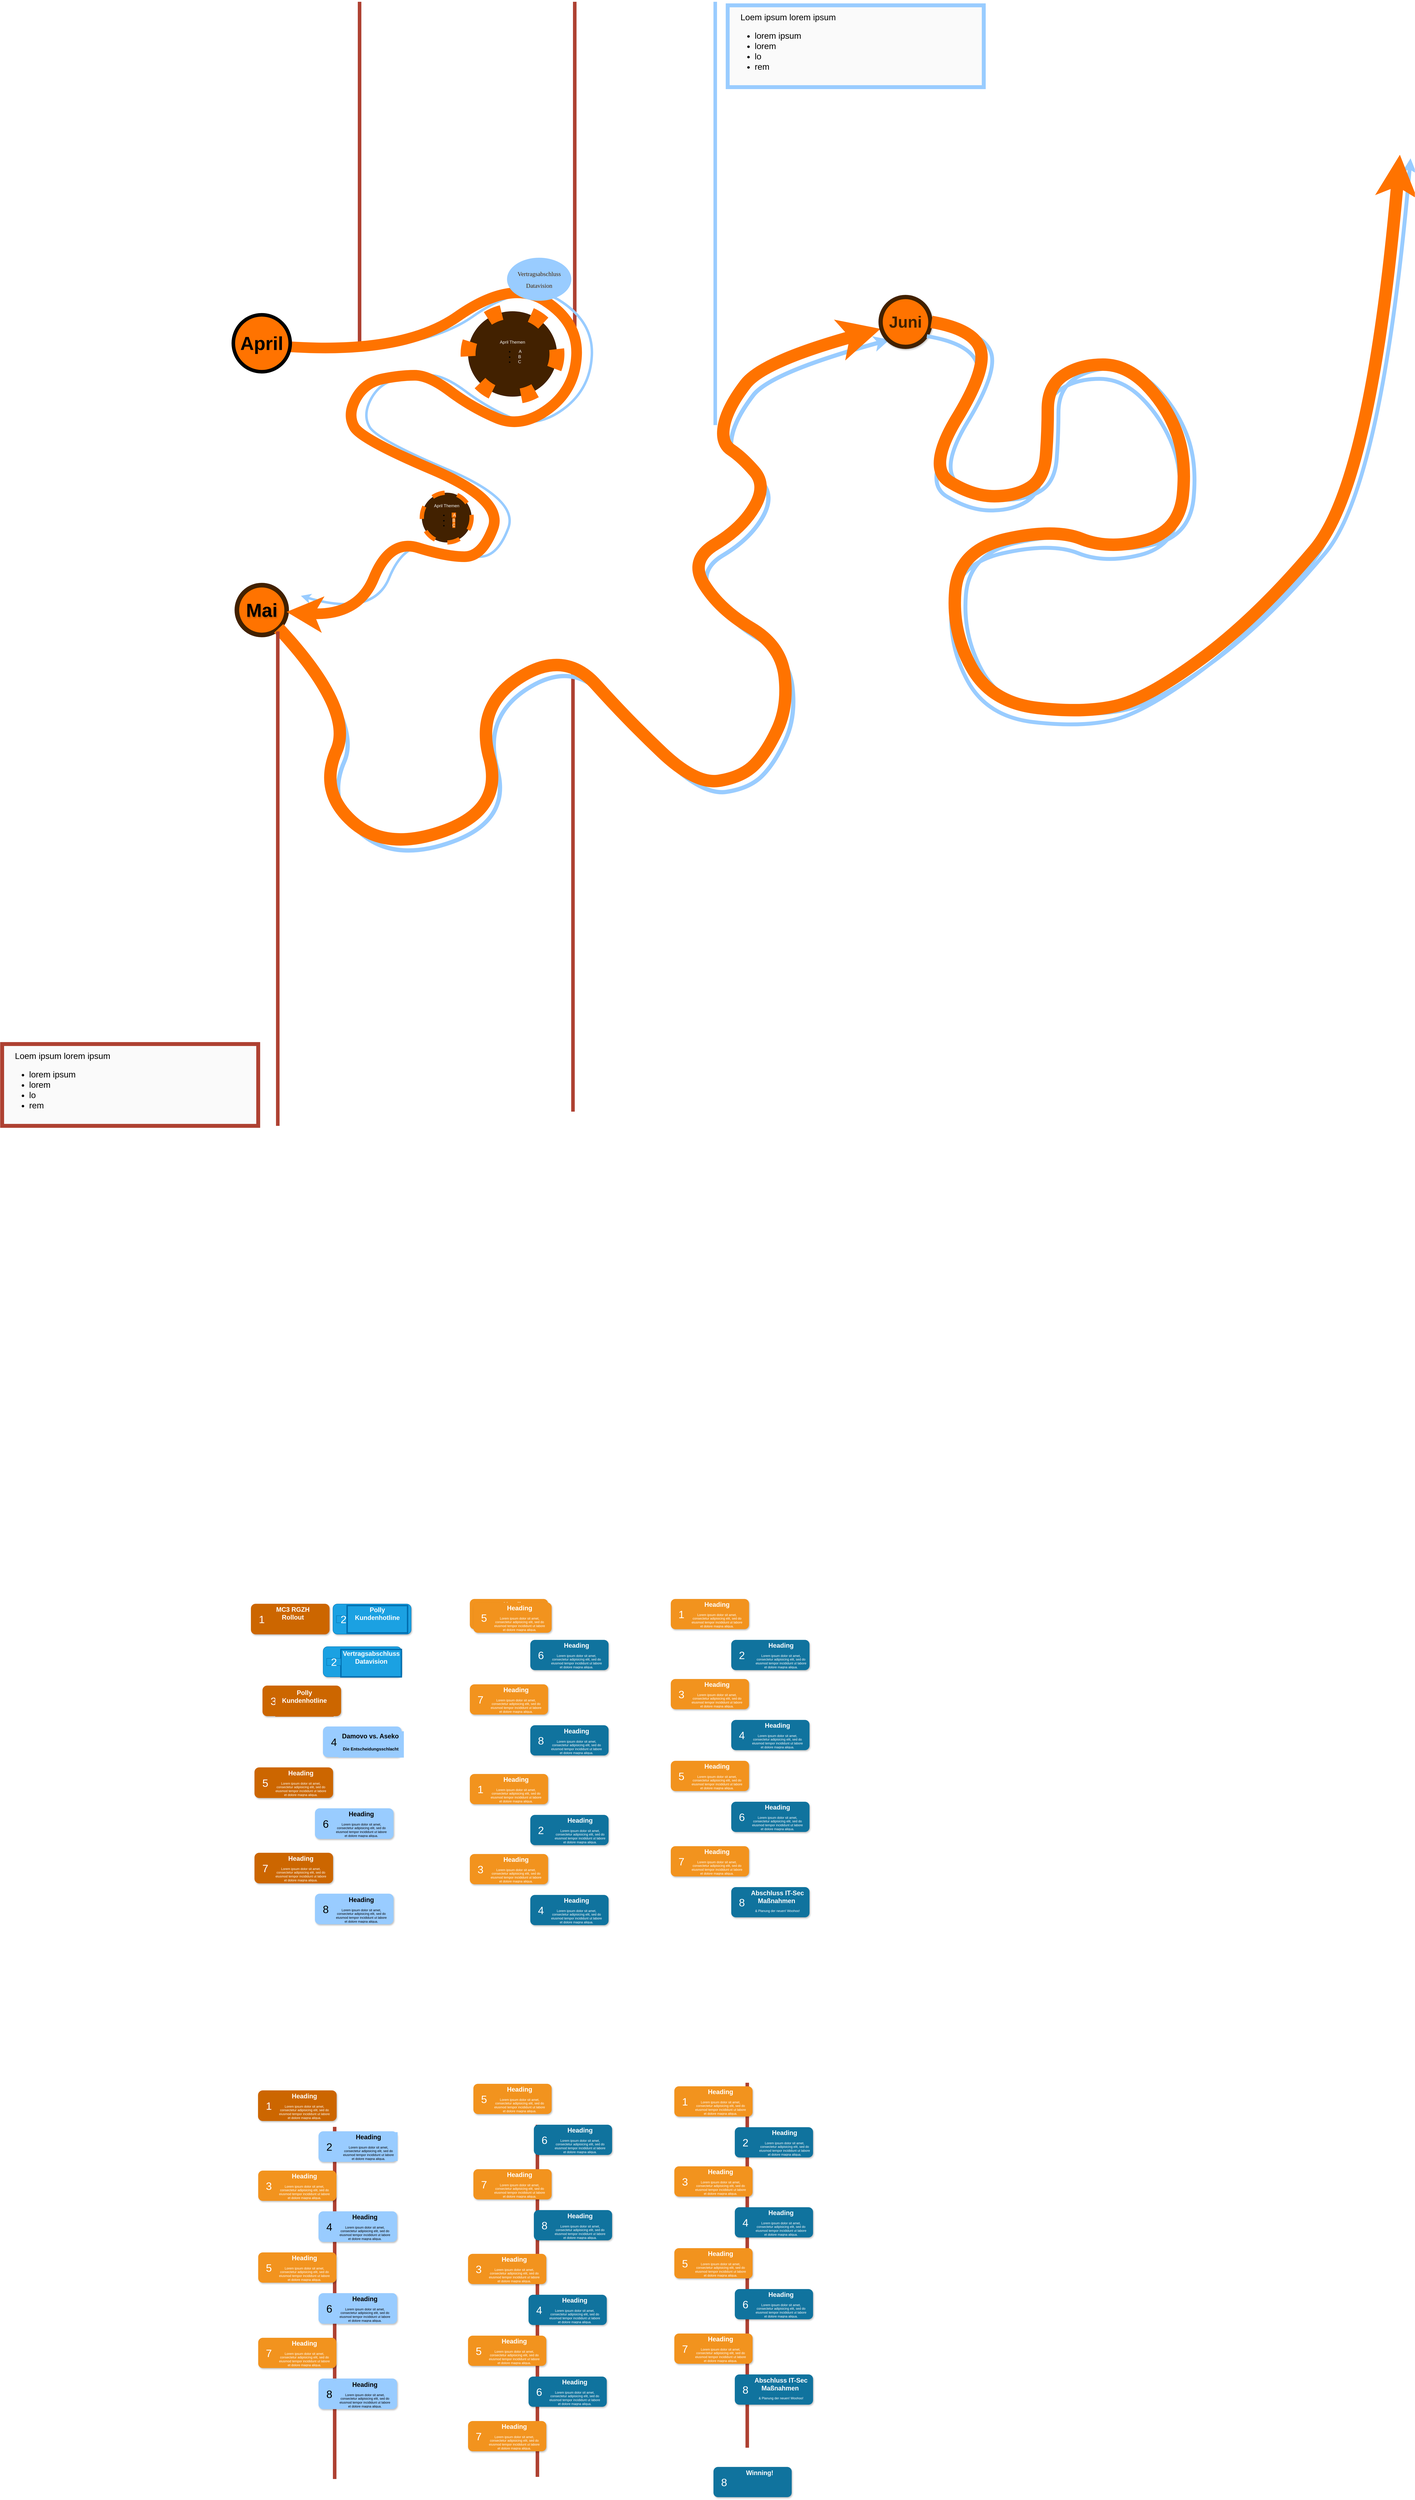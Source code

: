 <mxfile version="24.2.2" type="github">
  <diagram name="Page-1" id="fbcf5db9-b524-4cd4-e4f3-379dc89c3999">
    <mxGraphModel dx="5180" dy="5450" grid="1" gridSize="10" guides="1" tooltips="1" connect="1" arrows="1" fold="1" page="1" pageScale="1" pageWidth="850" pageHeight="1100" background="none" math="0" shadow="0">
      <root>
        <mxCell id="0" />
        <mxCell id="1" parent="0" />
        <mxCell id="pPB-DNyD_1tqKT2zvJfa-149" value="" style="line;strokeWidth=10;direction=south;html=1;fillColor=none;fontSize=13;fontColor=#000000;align=center;strokeColor=#AE4132;" vertex="1" parent="1">
          <mxGeometry x="770" y="2808" width="10" height="990" as="geometry" />
        </mxCell>
        <mxCell id="2a0f93b5c73ef8e7-1" value="" style="line;strokeWidth=10;direction=south;html=1;fillColor=none;fontSize=13;fontColor=#000000;align=center;strokeColor=#AE4132;" parent="1" vertex="1">
          <mxGeometry x="200" y="2814" width="10" height="990" as="geometry" />
        </mxCell>
        <mxCell id="pPB-DNyD_1tqKT2zvJfa-96" value="" style="rounded=1;whiteSpace=wrap;html=1;strokeColor=#CC6600;strokeWidth=1;fillColor=#CC6600;fontSize=13;align=center;gradientDirection=east;verticalAlign=top;shadow=1;fontColor=#FFFFFF;" vertex="1" parent="1">
          <mxGeometry x="-30" y="1344" width="220" height="85" as="geometry" />
        </mxCell>
        <mxCell id="pPB-DNyD_1tqKT2zvJfa-97" value="1" style="text;html=1;strokeColor=#CC6600;fillColor=#CC6600;align=center;verticalAlign=middle;whiteSpace=wrap;fontSize=30;fontColor=#FFFFFF;" vertex="1" parent="1">
          <mxGeometry x="-20" y="1377" width="40" height="20" as="geometry" />
        </mxCell>
        <mxCell id="pPB-DNyD_1tqKT2zvJfa-99" value="&lt;h1&gt;&lt;span style=&quot;background-color: initial;&quot;&gt;MC3 RGZH&amp;nbsp; Rollout&amp;nbsp;&lt;/span&gt;&lt;/h1&gt;" style="text;html=1;spacing=5;spacingTop=-20;whiteSpace=wrap;overflow=hidden;strokeColor=#CC6600;strokeWidth=4;fillColor=#CC6600;fontSize=9;align=center;fontColor=#FFFFFF;" vertex="1" parent="1">
          <mxGeometry x="10" y="1348" width="160" height="77" as="geometry" />
        </mxCell>
        <mxCell id="pPB-DNyD_1tqKT2zvJfa-100" value="" style="rounded=1;whiteSpace=wrap;html=1;strokeColor=#006EAF;strokeWidth=1;fillColor=#1ba1e2;fontSize=13;align=center;gradientDirection=east;verticalAlign=top;shadow=1;fontColor=#ffffff;" vertex="1" parent="1">
          <mxGeometry x="200" y="1344" width="220" height="85" as="geometry" />
        </mxCell>
        <mxCell id="pPB-DNyD_1tqKT2zvJfa-101" value="2" style="text;html=1;strokeColor=#006EAF;fillColor=#1ba1e2;align=center;verticalAlign=middle;whiteSpace=wrap;fontSize=30;fontColor=#ffffff;" vertex="1" parent="1">
          <mxGeometry x="210" y="1377" width="40" height="20" as="geometry" />
        </mxCell>
        <mxCell id="pPB-DNyD_1tqKT2zvJfa-102" value="&lt;h1&gt;Polly Kundenhotline&lt;/h1&gt;" style="text;html=1;spacing=5;spacingTop=-20;whiteSpace=wrap;overflow=hidden;strokeColor=#006EAF;strokeWidth=4;fillColor=#1ba1e2;fontSize=9;align=center;fontColor=#ffffff;" vertex="1" parent="1">
          <mxGeometry x="240" y="1348.5" width="170" height="77" as="geometry" />
        </mxCell>
        <mxCell id="2a0f93b5c73ef8e7-4" value="" style="rounded=1;whiteSpace=wrap;html=1;strokeColor=#006EAF;strokeWidth=1;fillColor=#1ba1e2;fontSize=13;align=center;gradientDirection=east;verticalAlign=top;shadow=1;fontColor=#ffffff;" parent="1" vertex="1">
          <mxGeometry x="172.5" y="1464" width="220" height="85" as="geometry" />
        </mxCell>
        <mxCell id="2a0f93b5c73ef8e7-6" value="" style="rounded=1;whiteSpace=wrap;html=1;strokeColor=#CC6600;strokeWidth=1;fillColor=#CC6600;fontSize=13;align=center;gradientDirection=east;verticalAlign=top;shadow=1;" parent="1" vertex="1">
          <mxGeometry x="2.5" y="1574" width="220" height="85" as="geometry" />
        </mxCell>
        <mxCell id="2a0f93b5c73ef8e7-7" value="3" style="text;html=1;strokeColor=#CC6600;fillColor=#CC6600;align=center;verticalAlign=middle;whiteSpace=wrap;fontSize=30;fontColor=#FFFFFF;" parent="1" vertex="1">
          <mxGeometry x="12.5" y="1607" width="40" height="20" as="geometry" />
        </mxCell>
        <mxCell id="2a0f93b5c73ef8e7-8" value="" style="rounded=1;whiteSpace=wrap;html=1;strokeColor=#99CCFF;strokeWidth=1;fillColor=#99CCFF;fontSize=13;align=center;gradientDirection=east;verticalAlign=top;shadow=1;" parent="1" vertex="1">
          <mxGeometry x="172.5" y="1689" width="220" height="85" as="geometry" />
        </mxCell>
        <mxCell id="2a0f93b5c73ef8e7-9" value="4" style="text;html=1;strokeColor=#99CCFF;fillColor=#99CCFF;align=center;verticalAlign=middle;whiteSpace=wrap;fontSize=30;" parent="1" vertex="1">
          <mxGeometry x="182.5" y="1722" width="40" height="20" as="geometry" />
        </mxCell>
        <mxCell id="2a0f93b5c73ef8e7-19" value="&lt;h1&gt;Vertragsabschluss Datavision&lt;/h1&gt;" style="text;html=1;spacing=5;spacingTop=-20;whiteSpace=wrap;overflow=hidden;strokeColor=#006EAF;strokeWidth=4;fillColor=#1ba1e2;fontSize=9;align=center;fontColor=#ffffff;" parent="1" vertex="1">
          <mxGeometry x="222.5" y="1472" width="170" height="77" as="geometry" />
        </mxCell>
        <mxCell id="2a0f93b5c73ef8e7-20" value="&lt;h1&gt;Polly Kundenhotline&lt;/h1&gt;" style="text;html=1;spacing=5;spacingTop=-20;whiteSpace=wrap;overflow=hidden;strokeColor=#CC6600;strokeWidth=4;fillColor=#CC6600;fontSize=9;align=center;fontColor=#FFFFFF;" parent="1" vertex="1">
          <mxGeometry x="40" y="1582" width="160" height="77" as="geometry" />
        </mxCell>
        <mxCell id="2a0f93b5c73ef8e7-21" value="&lt;h1&gt;&lt;span style=&quot;background-color: initial;&quot;&gt;Damovo vs. Aseko&amp;nbsp;&lt;/span&gt;&lt;/h1&gt;&lt;h1&gt;&lt;span style=&quot;background-color: initial;&quot;&gt;&lt;font style=&quot;font-size: 12px;&quot;&gt;Die Entscheidungsschlacht&amp;nbsp;&lt;/font&gt;&lt;/span&gt;&lt;br&gt;&lt;/h1&gt;" style="text;html=1;spacing=5;spacingTop=-20;whiteSpace=wrap;overflow=hidden;strokeColor=#99CCFF;strokeWidth=4;fillColor=#99CCFF;fontSize=9;align=center;" parent="1" vertex="1">
          <mxGeometry x="217.5" y="1704" width="180" height="70" as="geometry" />
        </mxCell>
        <mxCell id="pPB-DNyD_1tqKT2zvJfa-98" value="2" style="text;html=1;strokeColor=#006EAF;fillColor=#1ba1e2;align=center;verticalAlign=middle;whiteSpace=wrap;fontSize=30;fontColor=#ffffff;" vertex="1" parent="1">
          <mxGeometry x="182.5" y="1497" width="40" height="20" as="geometry" />
        </mxCell>
        <mxCell id="2a0f93b5c73ef8e7-10" value="" style="rounded=1;whiteSpace=wrap;html=1;strokeColor=#CC6600;strokeWidth=1;fillColor=#CC6600;fontSize=13;align=center;gradientDirection=east;verticalAlign=top;shadow=1;" parent="1" vertex="1">
          <mxGeometry x="-20" y="1804" width="220" height="85" as="geometry" />
        </mxCell>
        <mxCell id="2a0f93b5c73ef8e7-11" value="5" style="text;html=1;strokeColor=#CC6600;fillColor=#CC6600;align=center;verticalAlign=middle;whiteSpace=wrap;fontSize=30;fontColor=#FFFFFF;" parent="1" vertex="1">
          <mxGeometry x="-10" y="1837" width="40" height="20" as="geometry" />
        </mxCell>
        <mxCell id="2a0f93b5c73ef8e7-12" value="" style="rounded=1;whiteSpace=wrap;html=1;strokeColor=#99CCFF;strokeWidth=1;fillColor=#99CCFF;fontSize=13;align=center;gradientDirection=east;verticalAlign=top;shadow=1;" parent="1" vertex="1">
          <mxGeometry x="150" y="1919" width="220" height="85" as="geometry" />
        </mxCell>
        <mxCell id="2a0f93b5c73ef8e7-13" value="6" style="text;html=1;strokeColor=#99CCFF;fillColor=#99CCFF;align=center;verticalAlign=middle;whiteSpace=wrap;fontSize=30;" parent="1" vertex="1">
          <mxGeometry x="160" y="1952" width="40" height="20" as="geometry" />
        </mxCell>
        <mxCell id="2a0f93b5c73ef8e7-14" value="" style="rounded=1;whiteSpace=wrap;html=1;strokeColor=#CC6600;strokeWidth=1;fillColor=#CC6600;fontSize=13;align=center;gradientDirection=east;verticalAlign=top;shadow=1;" parent="1" vertex="1">
          <mxGeometry x="-20" y="2044" width="220" height="85" as="geometry" />
        </mxCell>
        <mxCell id="2a0f93b5c73ef8e7-15" value="7" style="text;html=1;strokeColor=#CC6600;fillColor=#CC6600;align=center;verticalAlign=middle;whiteSpace=wrap;fontSize=30;fontColor=#FFFFFF;" parent="1" vertex="1">
          <mxGeometry x="-10" y="2077" width="40" height="20" as="geometry" />
        </mxCell>
        <mxCell id="2a0f93b5c73ef8e7-16" value="" style="rounded=1;whiteSpace=wrap;html=1;strokeColor=#99CCFF;strokeWidth=1;fillColor=#99CCFF;fontSize=13;align=center;gradientDirection=east;verticalAlign=top;shadow=1;" parent="1" vertex="1">
          <mxGeometry x="150" y="2159" width="220" height="85" as="geometry" />
        </mxCell>
        <mxCell id="2a0f93b5c73ef8e7-17" value="8" style="text;html=1;strokeColor=#99CCFF;fillColor=#99CCFF;align=center;verticalAlign=middle;whiteSpace=wrap;fontSize=30;" parent="1" vertex="1">
          <mxGeometry x="160" y="2192" width="40" height="20" as="geometry" />
        </mxCell>
        <mxCell id="2a0f93b5c73ef8e7-22" value="&lt;h1&gt;Heading&lt;/h1&gt;&lt;p&gt;Lorem ipsum dolor sit amet, consectetur adipisicing elit, sed do eiusmod tempor incididunt ut labore et dolore magna aliqua.&lt;/p&gt;" style="text;html=1;spacing=5;spacingTop=-20;whiteSpace=wrap;overflow=hidden;strokeColor=#CC6600;strokeWidth=4;fillColor=#CC6600;fontSize=9;align=center;fontColor=#FFFFFF;" parent="1" vertex="1">
          <mxGeometry x="30" y="1808" width="160" height="77" as="geometry" />
        </mxCell>
        <mxCell id="2a0f93b5c73ef8e7-23" value="&lt;h1&gt;Heading&lt;/h1&gt;&lt;p&gt;Lorem ipsum dolor sit amet, consectetur adipisicing elit, sed do eiusmod tempor incididunt ut labore et dolore magna aliqua.&lt;/p&gt;" style="text;html=1;spacing=5;spacingTop=-20;whiteSpace=wrap;overflow=hidden;strokeColor=#99CCFF;strokeWidth=4;fillColor=#99CCFF;fontSize=9;align=center;" parent="1" vertex="1">
          <mxGeometry x="200" y="1923" width="160" height="77" as="geometry" />
        </mxCell>
        <mxCell id="2a0f93b5c73ef8e7-24" value="&lt;h1&gt;Heading&lt;/h1&gt;&lt;p&gt;Lorem ipsum dolor sit amet, consectetur adipisicing elit, sed do eiusmod tempor incididunt ut labore et dolore magna aliqua.&lt;/p&gt;" style="text;html=1;spacing=5;spacingTop=-20;whiteSpace=wrap;overflow=hidden;strokeColor=#CC6600;strokeWidth=4;fillColor=#CC6600;fontSize=9;align=center;fontColor=#FFFFFF;" parent="1" vertex="1">
          <mxGeometry x="30" y="2048" width="160" height="77" as="geometry" />
        </mxCell>
        <mxCell id="2a0f93b5c73ef8e7-25" value="&lt;h1&gt;Heading&lt;/h1&gt;&lt;p&gt;Lorem ipsum dolor sit amet, consectetur adipisicing elit, sed do eiusmod tempor incididunt ut labore et dolore magna aliqua.&lt;/p&gt;" style="text;html=1;spacing=5;spacingTop=-20;whiteSpace=wrap;overflow=hidden;strokeColor=#99CCFF;strokeWidth=4;fillColor=#99CCFF;fontSize=9;align=center;" parent="1" vertex="1">
          <mxGeometry x="200" y="2164" width="160" height="77" as="geometry" />
        </mxCell>
        <mxCell id="pPB-DNyD_1tqKT2zvJfa-2" value="" style="rounded=1;whiteSpace=wrap;html=1;strokeColor=#CC6600;strokeWidth=1;fillColor=#CC6600;fontSize=13;align=center;gradientDirection=east;verticalAlign=top;shadow=1;" vertex="1" parent="1">
          <mxGeometry x="-10" y="2712" width="220" height="85" as="geometry" />
        </mxCell>
        <mxCell id="pPB-DNyD_1tqKT2zvJfa-3" value="1" style="text;html=1;strokeColor=#CC6600;fillColor=#CC6600;align=center;verticalAlign=middle;whiteSpace=wrap;fontSize=30;fontColor=#FFFFFF;" vertex="1" parent="1">
          <mxGeometry y="2745" width="40" height="20" as="geometry" />
        </mxCell>
        <mxCell id="pPB-DNyD_1tqKT2zvJfa-4" value="" style="rounded=1;whiteSpace=wrap;html=1;strokeColor=#99CCFF;strokeWidth=1;fillColor=#99CCFF;fontSize=13;align=center;gradientDirection=east;verticalAlign=top;shadow=1;" vertex="1" parent="1">
          <mxGeometry x="160" y="2827" width="220" height="85" as="geometry" />
        </mxCell>
        <mxCell id="pPB-DNyD_1tqKT2zvJfa-5" value="2" style="text;html=1;strokeColor=#99CCFF;fillColor=#99CCFF;align=center;verticalAlign=middle;whiteSpace=wrap;fontSize=30;" vertex="1" parent="1">
          <mxGeometry x="170" y="2860" width="40" height="20" as="geometry" />
        </mxCell>
        <mxCell id="pPB-DNyD_1tqKT2zvJfa-6" value="" style="rounded=1;whiteSpace=wrap;html=1;strokeColor=none;strokeWidth=1;fillColor=#F2931E;fontSize=13;fontColor=#FFFFFF;align=center;gradientColor=none;gradientDirection=east;verticalAlign=top;shadow=1;" vertex="1" parent="1">
          <mxGeometry x="-10" y="2937" width="220" height="85" as="geometry" />
        </mxCell>
        <mxCell id="pPB-DNyD_1tqKT2zvJfa-7" value="3" style="text;html=1;strokeColor=none;fillColor=none;align=center;verticalAlign=middle;whiteSpace=wrap;fontSize=30;fontColor=#FFFFFF;" vertex="1" parent="1">
          <mxGeometry y="2970" width="40" height="20" as="geometry" />
        </mxCell>
        <mxCell id="pPB-DNyD_1tqKT2zvJfa-8" value="" style="rounded=1;whiteSpace=wrap;html=1;strokeColor=#99CCFF;strokeWidth=1;fillColor=#99CCFF;fontSize=13;align=center;gradientDirection=east;verticalAlign=top;shadow=1;" vertex="1" parent="1">
          <mxGeometry x="160" y="3052" width="220" height="85" as="geometry" />
        </mxCell>
        <mxCell id="pPB-DNyD_1tqKT2zvJfa-9" value="4" style="text;html=1;strokeColor=#99CCFF;fillColor=#99CCFF;align=center;verticalAlign=middle;whiteSpace=wrap;fontSize=30;" vertex="1" parent="1">
          <mxGeometry x="170" y="3085" width="40" height="20" as="geometry" />
        </mxCell>
        <mxCell id="pPB-DNyD_1tqKT2zvJfa-10" value="" style="rounded=1;whiteSpace=wrap;html=1;strokeColor=none;strokeWidth=1;fillColor=#F2931E;fontSize=13;fontColor=#FFFFFF;align=center;gradientColor=none;gradientDirection=east;verticalAlign=top;shadow=1;" vertex="1" parent="1">
          <mxGeometry x="-10" y="3167" width="220" height="85" as="geometry" />
        </mxCell>
        <mxCell id="pPB-DNyD_1tqKT2zvJfa-11" value="5" style="text;html=1;strokeColor=none;fillColor=none;align=center;verticalAlign=middle;whiteSpace=wrap;fontSize=30;fontColor=#FFFFFF;" vertex="1" parent="1">
          <mxGeometry y="3200" width="40" height="20" as="geometry" />
        </mxCell>
        <mxCell id="pPB-DNyD_1tqKT2zvJfa-12" value="" style="rounded=1;whiteSpace=wrap;html=1;strokeColor=#99CCFF;strokeWidth=1;fillColor=#99CCFF;fontSize=13;align=center;gradientDirection=east;verticalAlign=top;shadow=1;" vertex="1" parent="1">
          <mxGeometry x="160" y="3282" width="220" height="85" as="geometry" />
        </mxCell>
        <mxCell id="pPB-DNyD_1tqKT2zvJfa-13" value="6" style="text;html=1;strokeColor=#99CCFF;fillColor=#99CCFF;align=center;verticalAlign=middle;whiteSpace=wrap;fontSize=30;" vertex="1" parent="1">
          <mxGeometry x="170" y="3315" width="40" height="20" as="geometry" />
        </mxCell>
        <mxCell id="pPB-DNyD_1tqKT2zvJfa-14" value="" style="rounded=1;whiteSpace=wrap;html=1;strokeColor=none;strokeWidth=1;fillColor=#F2931E;fontSize=13;fontColor=#FFFFFF;align=center;gradientColor=none;gradientDirection=east;verticalAlign=top;shadow=1;" vertex="1" parent="1">
          <mxGeometry x="-10" y="3407" width="220" height="85" as="geometry" />
        </mxCell>
        <mxCell id="pPB-DNyD_1tqKT2zvJfa-15" value="7" style="text;html=1;strokeColor=none;fillColor=none;align=center;verticalAlign=middle;whiteSpace=wrap;fontSize=30;fontColor=#FFFFFF;" vertex="1" parent="1">
          <mxGeometry y="3440" width="40" height="20" as="geometry" />
        </mxCell>
        <mxCell id="pPB-DNyD_1tqKT2zvJfa-16" value="" style="rounded=1;whiteSpace=wrap;html=1;strokeColor=#99CCFF;strokeWidth=1;fillColor=#99CCFF;fontSize=13;align=center;gradientDirection=east;verticalAlign=top;shadow=1;" vertex="1" parent="1">
          <mxGeometry x="160" y="3522" width="220" height="85" as="geometry" />
        </mxCell>
        <mxCell id="pPB-DNyD_1tqKT2zvJfa-17" value="8" style="text;html=1;strokeColor=#99CCFF;fillColor=#99CCFF;align=center;verticalAlign=middle;whiteSpace=wrap;fontSize=30;" vertex="1" parent="1">
          <mxGeometry x="170" y="3555" width="40" height="20" as="geometry" />
        </mxCell>
        <mxCell id="pPB-DNyD_1tqKT2zvJfa-18" value="&lt;h1&gt;Heading&lt;/h1&gt;&lt;p&gt;Lorem ipsum dolor sit amet, consectetur adipisicing elit, sed do eiusmod tempor incididunt ut labore et dolore magna aliqua.&lt;/p&gt;" style="text;html=1;spacing=5;spacingTop=-20;whiteSpace=wrap;overflow=hidden;strokeColor=#CC6600;strokeWidth=4;fillColor=#CC6600;fontSize=9;align=center;fontColor=#FFFFFF;" vertex="1" parent="1">
          <mxGeometry x="40" y="2716" width="160" height="77" as="geometry" />
        </mxCell>
        <mxCell id="pPB-DNyD_1tqKT2zvJfa-19" value="&lt;h1&gt;Heading&lt;/h1&gt;&lt;p&gt;Lorem ipsum dolor sit amet, consectetur adipisicing elit, sed do eiusmod tempor incididunt ut labore et dolore magna aliqua.&lt;/p&gt;" style="text;html=1;spacing=5;spacingTop=-20;whiteSpace=wrap;overflow=hidden;strokeColor=#99CCFF;strokeWidth=4;fillColor=#99CCFF;fontSize=9;align=center;" vertex="1" parent="1">
          <mxGeometry x="220" y="2831" width="160" height="77" as="geometry" />
        </mxCell>
        <mxCell id="pPB-DNyD_1tqKT2zvJfa-20" value="&lt;h1&gt;Heading&lt;/h1&gt;&lt;p&gt;Lorem ipsum dolor sit amet, consectetur adipisicing elit, sed do eiusmod tempor incididunt ut labore et dolore magna aliqua.&lt;/p&gt;" style="text;html=1;spacing=5;spacingTop=-20;whiteSpace=wrap;overflow=hidden;strokeColor=none;strokeWidth=4;fillColor=none;gradientColor=#007FFF;fontSize=9;fontColor=#FFFFFF;align=center;" vertex="1" parent="1">
          <mxGeometry x="40" y="2941" width="160" height="77" as="geometry" />
        </mxCell>
        <mxCell id="pPB-DNyD_1tqKT2zvJfa-21" value="&lt;h1&gt;Heading&lt;/h1&gt;&lt;p&gt;Lorem ipsum dolor sit amet, consectetur adipisicing elit, sed do eiusmod tempor incididunt ut labore et dolore magna aliqua.&lt;/p&gt;" style="text;html=1;spacing=5;spacingTop=-20;whiteSpace=wrap;overflow=hidden;strokeColor=#99CCFF;strokeWidth=4;fillColor=#99CCFF;fontSize=9;align=center;" vertex="1" parent="1">
          <mxGeometry x="210" y="3056" width="160" height="77" as="geometry" />
        </mxCell>
        <mxCell id="pPB-DNyD_1tqKT2zvJfa-22" value="&lt;h1&gt;Heading&lt;/h1&gt;&lt;p&gt;Lorem ipsum dolor sit amet, consectetur adipisicing elit, sed do eiusmod tempor incididunt ut labore et dolore magna aliqua.&lt;/p&gt;" style="text;html=1;spacing=5;spacingTop=-20;whiteSpace=wrap;overflow=hidden;strokeColor=none;strokeWidth=4;fillColor=none;gradientColor=#007FFF;fontSize=9;fontColor=#FFFFFF;align=center;" vertex="1" parent="1">
          <mxGeometry x="40" y="3171" width="160" height="77" as="geometry" />
        </mxCell>
        <mxCell id="pPB-DNyD_1tqKT2zvJfa-23" value="&lt;h1&gt;Heading&lt;/h1&gt;&lt;p&gt;Lorem ipsum dolor sit amet, consectetur adipisicing elit, sed do eiusmod tempor incididunt ut labore et dolore magna aliqua.&lt;/p&gt;" style="text;html=1;spacing=5;spacingTop=-20;whiteSpace=wrap;overflow=hidden;strokeColor=#99CCFF;strokeWidth=4;fillColor=#99CCFF;fontSize=9;align=center;" vertex="1" parent="1">
          <mxGeometry x="210" y="3286" width="160" height="77" as="geometry" />
        </mxCell>
        <mxCell id="pPB-DNyD_1tqKT2zvJfa-24" value="&lt;h1&gt;Heading&lt;/h1&gt;&lt;p&gt;Lorem ipsum dolor sit amet, consectetur adipisicing elit, sed do eiusmod tempor incididunt ut labore et dolore magna aliqua.&lt;/p&gt;" style="text;html=1;spacing=5;spacingTop=-20;whiteSpace=wrap;overflow=hidden;strokeColor=none;strokeWidth=4;fillColor=none;gradientColor=#007FFF;fontSize=9;fontColor=#FFFFFF;align=center;" vertex="1" parent="1">
          <mxGeometry x="40" y="3411" width="160" height="77" as="geometry" />
        </mxCell>
        <mxCell id="pPB-DNyD_1tqKT2zvJfa-25" value="&lt;h1&gt;Heading&lt;/h1&gt;&lt;p&gt;Lorem ipsum dolor sit amet, consectetur adipisicing elit, sed do eiusmod tempor incididunt ut labore et dolore magna aliqua.&lt;/p&gt;" style="text;html=1;spacing=5;spacingTop=-20;whiteSpace=wrap;overflow=hidden;strokeColor=#99CCFF;strokeWidth=4;fillColor=#99CCFF;fontSize=9;align=center;" vertex="1" parent="1">
          <mxGeometry x="210" y="3527" width="160" height="77" as="geometry" />
        </mxCell>
        <mxCell id="pPB-DNyD_1tqKT2zvJfa-110" value="" style="rounded=1;whiteSpace=wrap;html=1;strokeColor=none;strokeWidth=1;fillColor=#F2931E;fontSize=13;fontColor=#FFFFFF;align=center;gradientColor=none;gradientDirection=east;verticalAlign=top;shadow=1;" vertex="1" parent="1">
          <mxGeometry x="585" y="1330" width="220" height="85" as="geometry" />
        </mxCell>
        <mxCell id="pPB-DNyD_1tqKT2zvJfa-111" value="5" style="text;html=1;strokeColor=none;fillColor=none;align=center;verticalAlign=middle;whiteSpace=wrap;fontSize=30;fontColor=#FFFFFF;" vertex="1" parent="1">
          <mxGeometry x="595" y="1363" width="40" height="20" as="geometry" />
        </mxCell>
        <mxCell id="pPB-DNyD_1tqKT2zvJfa-112" value="" style="rounded=1;whiteSpace=wrap;html=1;strokeColor=none;strokeWidth=1;fillColor=#10739E;fontSize=13;fontColor=#FFFFFF;align=center;gradientColor=none;gradientDirection=east;verticalAlign=top;shadow=1;" vertex="1" parent="1">
          <mxGeometry x="755" y="1445" width="220" height="85" as="geometry" />
        </mxCell>
        <mxCell id="pPB-DNyD_1tqKT2zvJfa-113" value="6" style="text;html=1;strokeColor=none;fillColor=none;align=center;verticalAlign=middle;whiteSpace=wrap;fontSize=30;fontColor=#FFFFFF;" vertex="1" parent="1">
          <mxGeometry x="765" y="1478" width="40" height="20" as="geometry" />
        </mxCell>
        <mxCell id="pPB-DNyD_1tqKT2zvJfa-114" value="" style="rounded=1;whiteSpace=wrap;html=1;strokeColor=none;strokeWidth=1;fillColor=#F2931E;fontSize=13;fontColor=#FFFFFF;align=center;gradientColor=none;gradientDirection=east;verticalAlign=top;shadow=1;" vertex="1" parent="1">
          <mxGeometry x="585" y="1570" width="220" height="85" as="geometry" />
        </mxCell>
        <mxCell id="pPB-DNyD_1tqKT2zvJfa-115" value="7" style="text;html=1;strokeColor=none;fillColor=none;align=center;verticalAlign=middle;whiteSpace=wrap;fontSize=30;fontColor=#FFFFFF;" vertex="1" parent="1">
          <mxGeometry x="595" y="1603" width="40" height="20" as="geometry" />
        </mxCell>
        <mxCell id="pPB-DNyD_1tqKT2zvJfa-116" value="" style="rounded=1;whiteSpace=wrap;html=1;strokeColor=none;strokeWidth=1;fillColor=#10739E;fontSize=13;fontColor=#FFFFFF;align=center;gradientColor=none;gradientDirection=east;verticalAlign=top;shadow=1;" vertex="1" parent="1">
          <mxGeometry x="755" y="1685" width="220" height="85" as="geometry" />
        </mxCell>
        <mxCell id="pPB-DNyD_1tqKT2zvJfa-117" value="8" style="text;html=1;strokeColor=none;fillColor=none;align=center;verticalAlign=middle;whiteSpace=wrap;fontSize=30;fontColor=#FFFFFF;" vertex="1" parent="1">
          <mxGeometry x="765" y="1718" width="40" height="20" as="geometry" />
        </mxCell>
        <mxCell id="pPB-DNyD_1tqKT2zvJfa-118" value="&lt;h1&gt;Heading&lt;/h1&gt;&lt;p&gt;Lorem ipsum dolor sit amet, consectetur adipisicing elit, sed do eiusmod tempor incididunt ut labore et dolore magna aliqua.&lt;/p&gt;" style="text;html=1;spacing=5;spacingTop=-20;whiteSpace=wrap;overflow=hidden;strokeColor=none;strokeWidth=4;fillColor=none;gradientColor=#007FFF;fontSize=9;fontColor=#FFFFFF;align=center;" vertex="1" parent="1">
          <mxGeometry x="635" y="1334" width="160" height="77" as="geometry" />
        </mxCell>
        <mxCell id="pPB-DNyD_1tqKT2zvJfa-119" value="&lt;h1&gt;Heading&lt;/h1&gt;&lt;p&gt;Lorem ipsum dolor sit amet, consectetur adipisicing elit, sed do eiusmod tempor incididunt ut labore et dolore magna aliqua.&lt;/p&gt;" style="text;html=1;spacing=5;spacingTop=-20;whiteSpace=wrap;overflow=hidden;strokeColor=none;strokeWidth=4;fillColor=none;gradientColor=#007FFF;fontSize=9;fontColor=#FFFFFF;align=center;" vertex="1" parent="1">
          <mxGeometry x="805" y="1449" width="160" height="77" as="geometry" />
        </mxCell>
        <mxCell id="pPB-DNyD_1tqKT2zvJfa-120" value="&lt;h1&gt;Heading&lt;/h1&gt;&lt;p&gt;Lorem ipsum dolor sit amet, consectetur adipisicing elit, sed do eiusmod tempor incididunt ut labore et dolore magna aliqua.&lt;/p&gt;" style="text;html=1;spacing=5;spacingTop=-20;whiteSpace=wrap;overflow=hidden;strokeColor=none;strokeWidth=4;fillColor=none;gradientColor=#007FFF;fontSize=9;fontColor=#FFFFFF;align=center;" vertex="1" parent="1">
          <mxGeometry x="635" y="1574" width="160" height="77" as="geometry" />
        </mxCell>
        <mxCell id="pPB-DNyD_1tqKT2zvJfa-121" value="&lt;h1&gt;Heading&lt;/h1&gt;&lt;p&gt;Lorem ipsum dolor sit amet, consectetur adipisicing elit, sed do eiusmod tempor incididunt ut labore et dolore magna aliqua.&lt;/p&gt;" style="text;html=1;spacing=5;spacingTop=-20;whiteSpace=wrap;overflow=hidden;strokeColor=none;strokeWidth=4;fillColor=none;gradientColor=#007FFF;fontSize=9;fontColor=#FFFFFF;align=center;" vertex="1" parent="1">
          <mxGeometry x="805" y="1690" width="160" height="77" as="geometry" />
        </mxCell>
        <mxCell id="pPB-DNyD_1tqKT2zvJfa-122" value="" style="rounded=1;whiteSpace=wrap;html=1;strokeColor=none;strokeWidth=1;fillColor=#F2931E;fontSize=13;fontColor=#FFFFFF;align=center;gradientColor=none;gradientDirection=east;verticalAlign=top;shadow=1;" vertex="1" parent="1">
          <mxGeometry x="595" y="1340" width="220" height="85" as="geometry" />
        </mxCell>
        <mxCell id="pPB-DNyD_1tqKT2zvJfa-123" value="5" style="text;html=1;strokeColor=none;fillColor=none;align=center;verticalAlign=middle;whiteSpace=wrap;fontSize=30;fontColor=#FFFFFF;" vertex="1" parent="1">
          <mxGeometry x="605" y="1373" width="40" height="20" as="geometry" />
        </mxCell>
        <mxCell id="pPB-DNyD_1tqKT2zvJfa-124" value="&lt;h1&gt;Heading&lt;/h1&gt;&lt;p&gt;Lorem ipsum dolor sit amet, consectetur adipisicing elit, sed do eiusmod tempor incididunt ut labore et dolore magna aliqua.&lt;/p&gt;" style="text;html=1;spacing=5;spacingTop=-20;whiteSpace=wrap;overflow=hidden;strokeColor=none;strokeWidth=4;fillColor=none;gradientColor=#007FFF;fontSize=9;fontColor=#FFFFFF;align=center;" vertex="1" parent="1">
          <mxGeometry x="645" y="1344" width="160" height="77" as="geometry" />
        </mxCell>
        <mxCell id="pPB-DNyD_1tqKT2zvJfa-125" value="" style="rounded=1;whiteSpace=wrap;html=1;strokeColor=none;strokeWidth=1;fillColor=#F2931E;fontSize=13;fontColor=#FFFFFF;align=center;gradientColor=none;gradientDirection=east;verticalAlign=top;shadow=1;" vertex="1" parent="1">
          <mxGeometry x="585" y="1822" width="220" height="85" as="geometry" />
        </mxCell>
        <mxCell id="pPB-DNyD_1tqKT2zvJfa-126" value="1" style="text;html=1;strokeColor=none;fillColor=none;align=center;verticalAlign=middle;whiteSpace=wrap;fontSize=30;fontColor=#FFFFFF;" vertex="1" parent="1">
          <mxGeometry x="595" y="1855" width="40" height="20" as="geometry" />
        </mxCell>
        <mxCell id="pPB-DNyD_1tqKT2zvJfa-127" value="" style="rounded=1;whiteSpace=wrap;html=1;strokeColor=none;strokeWidth=1;fillColor=#10739E;fontSize=13;fontColor=#FFFFFF;align=center;gradientColor=none;gradientDirection=east;verticalAlign=top;shadow=1;" vertex="1" parent="1">
          <mxGeometry x="755" y="1937" width="220" height="85" as="geometry" />
        </mxCell>
        <mxCell id="pPB-DNyD_1tqKT2zvJfa-128" value="2" style="text;html=1;strokeColor=none;fillColor=none;align=center;verticalAlign=middle;whiteSpace=wrap;fontSize=30;fontColor=#FFFFFF;" vertex="1" parent="1">
          <mxGeometry x="765" y="1970" width="40" height="20" as="geometry" />
        </mxCell>
        <mxCell id="pPB-DNyD_1tqKT2zvJfa-129" value="" style="rounded=1;whiteSpace=wrap;html=1;strokeColor=none;strokeWidth=1;fillColor=#F2931E;fontSize=13;fontColor=#FFFFFF;align=center;gradientColor=none;gradientDirection=east;verticalAlign=top;shadow=1;" vertex="1" parent="1">
          <mxGeometry x="585" y="2047" width="220" height="85" as="geometry" />
        </mxCell>
        <mxCell id="pPB-DNyD_1tqKT2zvJfa-130" value="3" style="text;html=1;strokeColor=none;fillColor=none;align=center;verticalAlign=middle;whiteSpace=wrap;fontSize=30;fontColor=#FFFFFF;" vertex="1" parent="1">
          <mxGeometry x="595" y="2080" width="40" height="20" as="geometry" />
        </mxCell>
        <mxCell id="pPB-DNyD_1tqKT2zvJfa-131" value="" style="rounded=1;whiteSpace=wrap;html=1;strokeColor=none;strokeWidth=1;fillColor=#10739E;fontSize=13;fontColor=#FFFFFF;align=center;gradientColor=none;gradientDirection=east;verticalAlign=top;shadow=1;" vertex="1" parent="1">
          <mxGeometry x="755" y="2162" width="220" height="85" as="geometry" />
        </mxCell>
        <mxCell id="pPB-DNyD_1tqKT2zvJfa-132" value="4" style="text;html=1;strokeColor=none;fillColor=none;align=center;verticalAlign=middle;whiteSpace=wrap;fontSize=30;fontColor=#FFFFFF;" vertex="1" parent="1">
          <mxGeometry x="765" y="2195" width="40" height="20" as="geometry" />
        </mxCell>
        <mxCell id="pPB-DNyD_1tqKT2zvJfa-133" value="" style="rounded=1;whiteSpace=wrap;html=1;strokeColor=none;strokeWidth=1;fillColor=#F2931E;fontSize=13;fontColor=#FFFFFF;align=center;gradientColor=none;gradientDirection=east;verticalAlign=top;shadow=1;" vertex="1" parent="1">
          <mxGeometry x="595" y="2693" width="220" height="85" as="geometry" />
        </mxCell>
        <mxCell id="pPB-DNyD_1tqKT2zvJfa-134" value="5" style="text;html=1;strokeColor=none;fillColor=none;align=center;verticalAlign=middle;whiteSpace=wrap;fontSize=30;fontColor=#FFFFFF;" vertex="1" parent="1">
          <mxGeometry x="605" y="2726" width="40" height="20" as="geometry" />
        </mxCell>
        <mxCell id="pPB-DNyD_1tqKT2zvJfa-135" value="" style="rounded=1;whiteSpace=wrap;html=1;strokeColor=none;strokeWidth=1;fillColor=#10739E;fontSize=13;fontColor=#FFFFFF;align=center;gradientColor=none;gradientDirection=east;verticalAlign=top;shadow=1;" vertex="1" parent="1">
          <mxGeometry x="765" y="2808" width="220" height="85" as="geometry" />
        </mxCell>
        <mxCell id="pPB-DNyD_1tqKT2zvJfa-136" value="6" style="text;html=1;strokeColor=none;fillColor=none;align=center;verticalAlign=middle;whiteSpace=wrap;fontSize=30;fontColor=#FFFFFF;" vertex="1" parent="1">
          <mxGeometry x="775" y="2841" width="40" height="20" as="geometry" />
        </mxCell>
        <mxCell id="pPB-DNyD_1tqKT2zvJfa-137" value="" style="rounded=1;whiteSpace=wrap;html=1;strokeColor=none;strokeWidth=1;fillColor=#F2931E;fontSize=13;fontColor=#FFFFFF;align=center;gradientColor=none;gradientDirection=east;verticalAlign=top;shadow=1;" vertex="1" parent="1">
          <mxGeometry x="595" y="2933" width="220" height="85" as="geometry" />
        </mxCell>
        <mxCell id="pPB-DNyD_1tqKT2zvJfa-138" value="7" style="text;html=1;strokeColor=none;fillColor=none;align=center;verticalAlign=middle;whiteSpace=wrap;fontSize=30;fontColor=#FFFFFF;" vertex="1" parent="1">
          <mxGeometry x="605" y="2966" width="40" height="20" as="geometry" />
        </mxCell>
        <mxCell id="pPB-DNyD_1tqKT2zvJfa-139" value="" style="rounded=1;whiteSpace=wrap;html=1;strokeColor=none;strokeWidth=1;fillColor=#10739E;fontSize=13;fontColor=#FFFFFF;align=center;gradientColor=none;gradientDirection=east;verticalAlign=top;shadow=1;" vertex="1" parent="1">
          <mxGeometry x="765" y="3048" width="220" height="85" as="geometry" />
        </mxCell>
        <mxCell id="pPB-DNyD_1tqKT2zvJfa-140" value="8" style="text;html=1;strokeColor=none;fillColor=none;align=center;verticalAlign=middle;whiteSpace=wrap;fontSize=30;fontColor=#FFFFFF;" vertex="1" parent="1">
          <mxGeometry x="775" y="3081" width="40" height="20" as="geometry" />
        </mxCell>
        <mxCell id="pPB-DNyD_1tqKT2zvJfa-141" value="&lt;h1&gt;Heading&lt;/h1&gt;&lt;p&gt;Lorem ipsum dolor sit amet, consectetur adipisicing elit, sed do eiusmod tempor incididunt ut labore et dolore magna aliqua.&lt;/p&gt;" style="text;html=1;spacing=5;spacingTop=-20;whiteSpace=wrap;overflow=hidden;strokeColor=none;strokeWidth=4;fillColor=none;gradientColor=#007FFF;fontSize=9;fontColor=#FFFFFF;align=center;" vertex="1" parent="1">
          <mxGeometry x="635" y="1826" width="160" height="77" as="geometry" />
        </mxCell>
        <mxCell id="pPB-DNyD_1tqKT2zvJfa-142" value="&lt;h1&gt;Heading&lt;/h1&gt;&lt;p&gt;Lorem ipsum dolor sit amet, consectetur adipisicing elit, sed do eiusmod tempor incididunt ut labore et dolore magna aliqua.&lt;/p&gt;" style="text;html=1;spacing=5;spacingTop=-20;whiteSpace=wrap;overflow=hidden;strokeColor=none;strokeWidth=4;fillColor=none;gradientColor=#007FFF;fontSize=9;fontColor=#FFFFFF;align=center;" vertex="1" parent="1">
          <mxGeometry x="815" y="1941" width="160" height="77" as="geometry" />
        </mxCell>
        <mxCell id="pPB-DNyD_1tqKT2zvJfa-143" value="&lt;h1&gt;Heading&lt;/h1&gt;&lt;p&gt;Lorem ipsum dolor sit amet, consectetur adipisicing elit, sed do eiusmod tempor incididunt ut labore et dolore magna aliqua.&lt;/p&gt;" style="text;html=1;spacing=5;spacingTop=-20;whiteSpace=wrap;overflow=hidden;strokeColor=none;strokeWidth=4;fillColor=none;gradientColor=#007FFF;fontSize=9;fontColor=#FFFFFF;align=center;" vertex="1" parent="1">
          <mxGeometry x="635" y="2051" width="160" height="77" as="geometry" />
        </mxCell>
        <mxCell id="pPB-DNyD_1tqKT2zvJfa-144" value="&lt;h1&gt;Heading&lt;/h1&gt;&lt;p&gt;Lorem ipsum dolor sit amet, consectetur adipisicing elit, sed do eiusmod tempor incididunt ut labore et dolore magna aliqua.&lt;/p&gt;" style="text;html=1;spacing=5;spacingTop=-20;whiteSpace=wrap;overflow=hidden;strokeColor=none;strokeWidth=4;fillColor=none;gradientColor=#007FFF;fontSize=9;fontColor=#FFFFFF;align=center;" vertex="1" parent="1">
          <mxGeometry x="805" y="2166" width="160" height="77" as="geometry" />
        </mxCell>
        <mxCell id="pPB-DNyD_1tqKT2zvJfa-145" value="&lt;h1&gt;Heading&lt;/h1&gt;&lt;p&gt;Lorem ipsum dolor sit amet, consectetur adipisicing elit, sed do eiusmod tempor incididunt ut labore et dolore magna aliqua.&lt;/p&gt;" style="text;html=1;spacing=5;spacingTop=-20;whiteSpace=wrap;overflow=hidden;strokeColor=none;strokeWidth=4;fillColor=none;gradientColor=#007FFF;fontSize=9;fontColor=#FFFFFF;align=center;" vertex="1" parent="1">
          <mxGeometry x="645" y="2697" width="160" height="77" as="geometry" />
        </mxCell>
        <mxCell id="pPB-DNyD_1tqKT2zvJfa-146" value="&lt;h1&gt;Heading&lt;/h1&gt;&lt;p&gt;Lorem ipsum dolor sit amet, consectetur adipisicing elit, sed do eiusmod tempor incididunt ut labore et dolore magna aliqua.&lt;/p&gt;" style="text;html=1;spacing=5;spacingTop=-20;whiteSpace=wrap;overflow=hidden;strokeColor=none;strokeWidth=4;fillColor=none;gradientColor=#007FFF;fontSize=9;fontColor=#FFFFFF;align=center;" vertex="1" parent="1">
          <mxGeometry x="815" y="2812" width="160" height="77" as="geometry" />
        </mxCell>
        <mxCell id="pPB-DNyD_1tqKT2zvJfa-147" value="&lt;h1&gt;Heading&lt;/h1&gt;&lt;p&gt;Lorem ipsum dolor sit amet, consectetur adipisicing elit, sed do eiusmod tempor incididunt ut labore et dolore magna aliqua.&lt;/p&gt;" style="text;html=1;spacing=5;spacingTop=-20;whiteSpace=wrap;overflow=hidden;strokeColor=none;strokeWidth=4;fillColor=none;gradientColor=#007FFF;fontSize=9;fontColor=#FFFFFF;align=center;" vertex="1" parent="1">
          <mxGeometry x="645" y="2937" width="160" height="77" as="geometry" />
        </mxCell>
        <mxCell id="pPB-DNyD_1tqKT2zvJfa-148" value="&lt;h1&gt;Heading&lt;/h1&gt;&lt;p&gt;Lorem ipsum dolor sit amet, consectetur adipisicing elit, sed do eiusmod tempor incididunt ut labore et dolore magna aliqua.&lt;/p&gt;" style="text;html=1;spacing=5;spacingTop=-20;whiteSpace=wrap;overflow=hidden;strokeColor=none;strokeWidth=4;fillColor=none;gradientColor=#007FFF;fontSize=9;fontColor=#FFFFFF;align=center;" vertex="1" parent="1">
          <mxGeometry x="815" y="3053" width="160" height="77" as="geometry" />
        </mxCell>
        <mxCell id="pPB-DNyD_1tqKT2zvJfa-151" value="" style="rounded=1;whiteSpace=wrap;html=1;strokeColor=none;strokeWidth=1;fillColor=#F2931E;fontSize=13;fontColor=#FFFFFF;align=center;gradientColor=none;gradientDirection=east;verticalAlign=top;shadow=1;" vertex="1" parent="1">
          <mxGeometry x="1150" y="1330" width="220" height="85" as="geometry" />
        </mxCell>
        <mxCell id="pPB-DNyD_1tqKT2zvJfa-152" value="1" style="text;html=1;strokeColor=none;fillColor=none;align=center;verticalAlign=middle;whiteSpace=wrap;fontSize=30;fontColor=#FFFFFF;" vertex="1" parent="1">
          <mxGeometry x="1160" y="1363" width="40" height="20" as="geometry" />
        </mxCell>
        <mxCell id="pPB-DNyD_1tqKT2zvJfa-153" value="" style="rounded=1;whiteSpace=wrap;html=1;strokeColor=none;strokeWidth=1;fillColor=#10739E;fontSize=13;fontColor=#FFFFFF;align=center;gradientColor=none;gradientDirection=east;verticalAlign=top;shadow=1;" vertex="1" parent="1">
          <mxGeometry x="1320" y="1445" width="220" height="85" as="geometry" />
        </mxCell>
        <mxCell id="pPB-DNyD_1tqKT2zvJfa-154" value="2" style="text;html=1;strokeColor=none;fillColor=none;align=center;verticalAlign=middle;whiteSpace=wrap;fontSize=30;fontColor=#FFFFFF;" vertex="1" parent="1">
          <mxGeometry x="1330" y="1478" width="40" height="20" as="geometry" />
        </mxCell>
        <mxCell id="pPB-DNyD_1tqKT2zvJfa-155" value="" style="rounded=1;whiteSpace=wrap;html=1;strokeColor=none;strokeWidth=1;fillColor=#F2931E;fontSize=13;fontColor=#FFFFFF;align=center;gradientColor=none;gradientDirection=east;verticalAlign=top;shadow=1;" vertex="1" parent="1">
          <mxGeometry x="1150" y="1555" width="220" height="85" as="geometry" />
        </mxCell>
        <mxCell id="pPB-DNyD_1tqKT2zvJfa-156" value="3" style="text;html=1;strokeColor=none;fillColor=none;align=center;verticalAlign=middle;whiteSpace=wrap;fontSize=30;fontColor=#FFFFFF;" vertex="1" parent="1">
          <mxGeometry x="1160" y="1588" width="40" height="20" as="geometry" />
        </mxCell>
        <mxCell id="pPB-DNyD_1tqKT2zvJfa-157" value="" style="rounded=1;whiteSpace=wrap;html=1;strokeColor=none;strokeWidth=1;fillColor=#10739E;fontSize=13;fontColor=#FFFFFF;align=center;gradientColor=none;gradientDirection=east;verticalAlign=top;shadow=1;" vertex="1" parent="1">
          <mxGeometry x="1320" y="1670" width="220" height="85" as="geometry" />
        </mxCell>
        <mxCell id="pPB-DNyD_1tqKT2zvJfa-158" value="4" style="text;html=1;strokeColor=none;fillColor=none;align=center;verticalAlign=middle;whiteSpace=wrap;fontSize=30;fontColor=#FFFFFF;" vertex="1" parent="1">
          <mxGeometry x="1330" y="1703" width="40" height="20" as="geometry" />
        </mxCell>
        <mxCell id="pPB-DNyD_1tqKT2zvJfa-159" value="" style="rounded=1;whiteSpace=wrap;html=1;strokeColor=none;strokeWidth=1;fillColor=#F2931E;fontSize=13;fontColor=#FFFFFF;align=center;gradientColor=none;gradientDirection=east;verticalAlign=top;shadow=1;" vertex="1" parent="1">
          <mxGeometry x="1150" y="1785" width="220" height="85" as="geometry" />
        </mxCell>
        <mxCell id="pPB-DNyD_1tqKT2zvJfa-160" value="5" style="text;html=1;strokeColor=none;fillColor=none;align=center;verticalAlign=middle;whiteSpace=wrap;fontSize=30;fontColor=#FFFFFF;" vertex="1" parent="1">
          <mxGeometry x="1160" y="1818" width="40" height="20" as="geometry" />
        </mxCell>
        <mxCell id="pPB-DNyD_1tqKT2zvJfa-161" value="" style="rounded=1;whiteSpace=wrap;html=1;strokeColor=none;strokeWidth=1;fillColor=#10739E;fontSize=13;fontColor=#FFFFFF;align=center;gradientColor=none;gradientDirection=east;verticalAlign=top;shadow=1;" vertex="1" parent="1">
          <mxGeometry x="1320" y="1900" width="220" height="85" as="geometry" />
        </mxCell>
        <mxCell id="pPB-DNyD_1tqKT2zvJfa-162" value="6" style="text;html=1;strokeColor=none;fillColor=none;align=center;verticalAlign=middle;whiteSpace=wrap;fontSize=30;fontColor=#FFFFFF;" vertex="1" parent="1">
          <mxGeometry x="1330" y="1933" width="40" height="20" as="geometry" />
        </mxCell>
        <mxCell id="pPB-DNyD_1tqKT2zvJfa-163" value="" style="rounded=1;whiteSpace=wrap;html=1;strokeColor=none;strokeWidth=1;fillColor=#F2931E;fontSize=13;fontColor=#FFFFFF;align=center;gradientColor=none;gradientDirection=east;verticalAlign=top;shadow=1;" vertex="1" parent="1">
          <mxGeometry x="1150" y="2025" width="220" height="85" as="geometry" />
        </mxCell>
        <mxCell id="pPB-DNyD_1tqKT2zvJfa-164" value="7" style="text;html=1;strokeColor=none;fillColor=none;align=center;verticalAlign=middle;whiteSpace=wrap;fontSize=30;fontColor=#FFFFFF;" vertex="1" parent="1">
          <mxGeometry x="1160" y="2058" width="40" height="20" as="geometry" />
        </mxCell>
        <mxCell id="pPB-DNyD_1tqKT2zvJfa-165" value="" style="rounded=1;whiteSpace=wrap;html=1;strokeColor=none;strokeWidth=1;fillColor=#10739E;fontSize=13;fontColor=#FFFFFF;align=center;gradientColor=none;gradientDirection=east;verticalAlign=top;shadow=1;" vertex="1" parent="1">
          <mxGeometry x="1320" y="2140" width="220" height="85" as="geometry" />
        </mxCell>
        <mxCell id="pPB-DNyD_1tqKT2zvJfa-166" value="8" style="text;html=1;strokeColor=none;fillColor=none;align=center;verticalAlign=middle;whiteSpace=wrap;fontSize=30;fontColor=#FFFFFF;" vertex="1" parent="1">
          <mxGeometry x="1330" y="2173" width="40" height="20" as="geometry" />
        </mxCell>
        <mxCell id="pPB-DNyD_1tqKT2zvJfa-167" value="&lt;h1&gt;Heading&lt;/h1&gt;&lt;p&gt;Lorem ipsum dolor sit amet, consectetur adipisicing elit, sed do eiusmod tempor incididunt ut labore et dolore magna aliqua.&lt;/p&gt;" style="text;html=1;spacing=5;spacingTop=-20;whiteSpace=wrap;overflow=hidden;strokeColor=none;strokeWidth=4;fillColor=none;gradientColor=#007FFF;fontSize=9;fontColor=#FFFFFF;align=center;" vertex="1" parent="1">
          <mxGeometry x="1200" y="1334" width="160" height="77" as="geometry" />
        </mxCell>
        <mxCell id="pPB-DNyD_1tqKT2zvJfa-168" value="&lt;h1&gt;Heading&lt;/h1&gt;&lt;p&gt;Lorem ipsum dolor sit amet, consectetur adipisicing elit, sed do eiusmod tempor incididunt ut labore et dolore magna aliqua.&lt;/p&gt;" style="text;html=1;spacing=5;spacingTop=-20;whiteSpace=wrap;overflow=hidden;strokeColor=none;strokeWidth=4;fillColor=none;gradientColor=#007FFF;fontSize=9;fontColor=#FFFFFF;align=center;" vertex="1" parent="1">
          <mxGeometry x="1380" y="1449" width="160" height="77" as="geometry" />
        </mxCell>
        <mxCell id="pPB-DNyD_1tqKT2zvJfa-169" value="&lt;h1&gt;Heading&lt;/h1&gt;&lt;p&gt;Lorem ipsum dolor sit amet, consectetur adipisicing elit, sed do eiusmod tempor incididunt ut labore et dolore magna aliqua.&lt;/p&gt;" style="text;html=1;spacing=5;spacingTop=-20;whiteSpace=wrap;overflow=hidden;strokeColor=none;strokeWidth=4;fillColor=none;gradientColor=#007FFF;fontSize=9;fontColor=#FFFFFF;align=center;" vertex="1" parent="1">
          <mxGeometry x="1200" y="1559" width="160" height="77" as="geometry" />
        </mxCell>
        <mxCell id="pPB-DNyD_1tqKT2zvJfa-170" value="&lt;h1&gt;Heading&lt;/h1&gt;&lt;p&gt;Lorem ipsum dolor sit amet, consectetur adipisicing elit, sed do eiusmod tempor incididunt ut labore et dolore magna aliqua.&lt;/p&gt;" style="text;html=1;spacing=5;spacingTop=-20;whiteSpace=wrap;overflow=hidden;strokeColor=none;strokeWidth=4;fillColor=none;gradientColor=#007FFF;fontSize=9;fontColor=#FFFFFF;align=center;" vertex="1" parent="1">
          <mxGeometry x="1370" y="1674" width="160" height="77" as="geometry" />
        </mxCell>
        <mxCell id="pPB-DNyD_1tqKT2zvJfa-171" value="&lt;h1&gt;Heading&lt;/h1&gt;&lt;p&gt;Lorem ipsum dolor sit amet, consectetur adipisicing elit, sed do eiusmod tempor incididunt ut labore et dolore magna aliqua.&lt;/p&gt;" style="text;html=1;spacing=5;spacingTop=-20;whiteSpace=wrap;overflow=hidden;strokeColor=none;strokeWidth=4;fillColor=none;gradientColor=#007FFF;fontSize=9;fontColor=#FFFFFF;align=center;" vertex="1" parent="1">
          <mxGeometry x="1200" y="1789" width="160" height="77" as="geometry" />
        </mxCell>
        <mxCell id="pPB-DNyD_1tqKT2zvJfa-172" value="&lt;h1&gt;Heading&lt;/h1&gt;&lt;p&gt;Lorem ipsum dolor sit amet, consectetur adipisicing elit, sed do eiusmod tempor incididunt ut labore et dolore magna aliqua.&lt;/p&gt;" style="text;html=1;spacing=5;spacingTop=-20;whiteSpace=wrap;overflow=hidden;strokeColor=none;strokeWidth=4;fillColor=none;gradientColor=#007FFF;fontSize=9;fontColor=#FFFFFF;align=center;" vertex="1" parent="1">
          <mxGeometry x="1370" y="1904" width="160" height="77" as="geometry" />
        </mxCell>
        <mxCell id="pPB-DNyD_1tqKT2zvJfa-173" value="&lt;h1&gt;Heading&lt;/h1&gt;&lt;p&gt;Lorem ipsum dolor sit amet, consectetur adipisicing elit, sed do eiusmod tempor incididunt ut labore et dolore magna aliqua.&lt;/p&gt;" style="text;html=1;spacing=5;spacingTop=-20;whiteSpace=wrap;overflow=hidden;strokeColor=none;strokeWidth=4;fillColor=none;gradientColor=#007FFF;fontSize=9;fontColor=#FFFFFF;align=center;" vertex="1" parent="1">
          <mxGeometry x="1200" y="2029" width="160" height="77" as="geometry" />
        </mxCell>
        <mxCell id="pPB-DNyD_1tqKT2zvJfa-174" value="&lt;h1&gt;Abschluss IT-Sec Maßnahmen&amp;nbsp;&lt;/h1&gt;&lt;div&gt;&amp;amp; Planung der neuen! Woohoo!&lt;/div&gt;" style="text;html=1;spacing=5;spacingTop=-20;whiteSpace=wrap;overflow=hidden;strokeColor=none;strokeWidth=4;fillColor=none;gradientColor=#007FFF;fontSize=9;fontColor=#FFFFFF;align=center;" vertex="1" parent="1">
          <mxGeometry x="1370" y="2145" width="160" height="77" as="geometry" />
        </mxCell>
        <mxCell id="pPB-DNyD_1tqKT2zvJfa-177" value="" style="line;strokeWidth=10;direction=south;html=1;fillColor=none;fontSize=13;fontColor=#000000;align=center;strokeColor=#AE4132;" vertex="1" parent="1">
          <mxGeometry x="1360" y="2726" width="10" height="990" as="geometry" />
        </mxCell>
        <mxCell id="pPB-DNyD_1tqKT2zvJfa-178" value="" style="line;strokeWidth=10;direction=south;html=1;fillColor=none;fontSize=13;fontColor=#000000;align=center;strokeColor=#AE4132;" vertex="1" parent="1">
          <mxGeometry x="1360" y="2690" width="10" height="990" as="geometry" />
        </mxCell>
        <mxCell id="pPB-DNyD_1tqKT2zvJfa-179" value="" style="rounded=1;whiteSpace=wrap;html=1;strokeColor=none;strokeWidth=1;fillColor=#F2931E;fontSize=13;fontColor=#FFFFFF;align=center;gradientColor=none;gradientDirection=east;verticalAlign=top;shadow=1;" vertex="1" parent="1">
          <mxGeometry x="1160" y="2700" width="220" height="85" as="geometry" />
        </mxCell>
        <mxCell id="pPB-DNyD_1tqKT2zvJfa-180" value="1" style="text;html=1;strokeColor=none;fillColor=none;align=center;verticalAlign=middle;whiteSpace=wrap;fontSize=30;fontColor=#FFFFFF;" vertex="1" parent="1">
          <mxGeometry x="1170" y="2733" width="40" height="20" as="geometry" />
        </mxCell>
        <mxCell id="pPB-DNyD_1tqKT2zvJfa-181" value="" style="rounded=1;whiteSpace=wrap;html=1;strokeColor=none;strokeWidth=1;fillColor=#10739E;fontSize=13;fontColor=#FFFFFF;align=center;gradientColor=none;gradientDirection=east;verticalAlign=top;shadow=1;" vertex="1" parent="1">
          <mxGeometry x="1330" y="2815" width="220" height="85" as="geometry" />
        </mxCell>
        <mxCell id="pPB-DNyD_1tqKT2zvJfa-182" value="2" style="text;html=1;strokeColor=none;fillColor=none;align=center;verticalAlign=middle;whiteSpace=wrap;fontSize=30;fontColor=#FFFFFF;" vertex="1" parent="1">
          <mxGeometry x="1340" y="2848" width="40" height="20" as="geometry" />
        </mxCell>
        <mxCell id="pPB-DNyD_1tqKT2zvJfa-183" value="" style="rounded=1;whiteSpace=wrap;html=1;strokeColor=none;strokeWidth=1;fillColor=#F2931E;fontSize=13;fontColor=#FFFFFF;align=center;gradientColor=none;gradientDirection=east;verticalAlign=top;shadow=1;" vertex="1" parent="1">
          <mxGeometry x="1160" y="2925" width="220" height="85" as="geometry" />
        </mxCell>
        <mxCell id="pPB-DNyD_1tqKT2zvJfa-184" value="3" style="text;html=1;strokeColor=none;fillColor=none;align=center;verticalAlign=middle;whiteSpace=wrap;fontSize=30;fontColor=#FFFFFF;" vertex="1" parent="1">
          <mxGeometry x="1170" y="2958" width="40" height="20" as="geometry" />
        </mxCell>
        <mxCell id="pPB-DNyD_1tqKT2zvJfa-185" value="" style="rounded=1;whiteSpace=wrap;html=1;strokeColor=none;strokeWidth=1;fillColor=#10739E;fontSize=13;fontColor=#FFFFFF;align=center;gradientColor=none;gradientDirection=east;verticalAlign=top;shadow=1;" vertex="1" parent="1">
          <mxGeometry x="1330" y="3040" width="220" height="85" as="geometry" />
        </mxCell>
        <mxCell id="pPB-DNyD_1tqKT2zvJfa-186" value="4" style="text;html=1;strokeColor=none;fillColor=none;align=center;verticalAlign=middle;whiteSpace=wrap;fontSize=30;fontColor=#FFFFFF;" vertex="1" parent="1">
          <mxGeometry x="1340" y="3073" width="40" height="20" as="geometry" />
        </mxCell>
        <mxCell id="pPB-DNyD_1tqKT2zvJfa-187" value="" style="rounded=1;whiteSpace=wrap;html=1;strokeColor=none;strokeWidth=1;fillColor=#F2931E;fontSize=13;fontColor=#FFFFFF;align=center;gradientColor=none;gradientDirection=east;verticalAlign=top;shadow=1;" vertex="1" parent="1">
          <mxGeometry x="1160" y="3155" width="220" height="85" as="geometry" />
        </mxCell>
        <mxCell id="pPB-DNyD_1tqKT2zvJfa-188" value="5" style="text;html=1;strokeColor=none;fillColor=none;align=center;verticalAlign=middle;whiteSpace=wrap;fontSize=30;fontColor=#FFFFFF;" vertex="1" parent="1">
          <mxGeometry x="1170" y="3188" width="40" height="20" as="geometry" />
        </mxCell>
        <mxCell id="pPB-DNyD_1tqKT2zvJfa-189" value="" style="rounded=1;whiteSpace=wrap;html=1;strokeColor=none;strokeWidth=1;fillColor=#10739E;fontSize=13;fontColor=#FFFFFF;align=center;gradientColor=none;gradientDirection=east;verticalAlign=top;shadow=1;" vertex="1" parent="1">
          <mxGeometry x="1330" y="3270" width="220" height="85" as="geometry" />
        </mxCell>
        <mxCell id="pPB-DNyD_1tqKT2zvJfa-190" value="6" style="text;html=1;strokeColor=none;fillColor=none;align=center;verticalAlign=middle;whiteSpace=wrap;fontSize=30;fontColor=#FFFFFF;" vertex="1" parent="1">
          <mxGeometry x="1340" y="3303" width="40" height="20" as="geometry" />
        </mxCell>
        <mxCell id="pPB-DNyD_1tqKT2zvJfa-191" value="" style="rounded=1;whiteSpace=wrap;html=1;strokeColor=none;strokeWidth=1;fillColor=#F2931E;fontSize=13;fontColor=#FFFFFF;align=center;gradientColor=none;gradientDirection=east;verticalAlign=top;shadow=1;" vertex="1" parent="1">
          <mxGeometry x="1160" y="3395" width="220" height="85" as="geometry" />
        </mxCell>
        <mxCell id="pPB-DNyD_1tqKT2zvJfa-192" value="7" style="text;html=1;strokeColor=none;fillColor=none;align=center;verticalAlign=middle;whiteSpace=wrap;fontSize=30;fontColor=#FFFFFF;" vertex="1" parent="1">
          <mxGeometry x="1170" y="3428" width="40" height="20" as="geometry" />
        </mxCell>
        <mxCell id="pPB-DNyD_1tqKT2zvJfa-193" value="" style="rounded=1;whiteSpace=wrap;html=1;strokeColor=none;strokeWidth=1;fillColor=#10739E;fontSize=13;fontColor=#FFFFFF;align=center;gradientColor=none;gradientDirection=east;verticalAlign=top;shadow=1;" vertex="1" parent="1">
          <mxGeometry x="1330" y="3510" width="220" height="85" as="geometry" />
        </mxCell>
        <mxCell id="pPB-DNyD_1tqKT2zvJfa-194" value="8" style="text;html=1;strokeColor=none;fillColor=none;align=center;verticalAlign=middle;whiteSpace=wrap;fontSize=30;fontColor=#FFFFFF;" vertex="1" parent="1">
          <mxGeometry x="1340" y="3543" width="40" height="20" as="geometry" />
        </mxCell>
        <mxCell id="pPB-DNyD_1tqKT2zvJfa-195" value="&lt;h1&gt;Heading&lt;/h1&gt;&lt;p&gt;Lorem ipsum dolor sit amet, consectetur adipisicing elit, sed do eiusmod tempor incididunt ut labore et dolore magna aliqua.&lt;/p&gt;" style="text;html=1;spacing=5;spacingTop=-20;whiteSpace=wrap;overflow=hidden;strokeColor=none;strokeWidth=4;fillColor=none;gradientColor=#007FFF;fontSize=9;fontColor=#FFFFFF;align=center;" vertex="1" parent="1">
          <mxGeometry x="1210" y="2704" width="160" height="77" as="geometry" />
        </mxCell>
        <mxCell id="pPB-DNyD_1tqKT2zvJfa-196" value="&lt;h1&gt;Heading&lt;/h1&gt;&lt;p&gt;Lorem ipsum dolor sit amet, consectetur adipisicing elit, sed do eiusmod tempor incididunt ut labore et dolore magna aliqua.&lt;/p&gt;" style="text;html=1;spacing=5;spacingTop=-20;whiteSpace=wrap;overflow=hidden;strokeColor=none;strokeWidth=4;fillColor=none;gradientColor=#007FFF;fontSize=9;fontColor=#FFFFFF;align=center;" vertex="1" parent="1">
          <mxGeometry x="1390" y="2819" width="160" height="77" as="geometry" />
        </mxCell>
        <mxCell id="pPB-DNyD_1tqKT2zvJfa-197" value="&lt;h1&gt;Heading&lt;/h1&gt;&lt;p&gt;Lorem ipsum dolor sit amet, consectetur adipisicing elit, sed do eiusmod tempor incididunt ut labore et dolore magna aliqua.&lt;/p&gt;" style="text;html=1;spacing=5;spacingTop=-20;whiteSpace=wrap;overflow=hidden;strokeColor=none;strokeWidth=4;fillColor=none;gradientColor=#007FFF;fontSize=9;fontColor=#FFFFFF;align=center;" vertex="1" parent="1">
          <mxGeometry x="1210" y="2929" width="160" height="77" as="geometry" />
        </mxCell>
        <mxCell id="pPB-DNyD_1tqKT2zvJfa-198" value="&lt;h1&gt;Heading&lt;/h1&gt;&lt;p&gt;Lorem ipsum dolor sit amet, consectetur adipisicing elit, sed do eiusmod tempor incididunt ut labore et dolore magna aliqua.&lt;/p&gt;" style="text;html=1;spacing=5;spacingTop=-20;whiteSpace=wrap;overflow=hidden;strokeColor=none;strokeWidth=4;fillColor=none;gradientColor=#007FFF;fontSize=9;fontColor=#FFFFFF;align=center;" vertex="1" parent="1">
          <mxGeometry x="1380" y="3044" width="160" height="77" as="geometry" />
        </mxCell>
        <mxCell id="pPB-DNyD_1tqKT2zvJfa-199" value="&lt;h1&gt;Heading&lt;/h1&gt;&lt;p&gt;Lorem ipsum dolor sit amet, consectetur adipisicing elit, sed do eiusmod tempor incididunt ut labore et dolore magna aliqua.&lt;/p&gt;" style="text;html=1;spacing=5;spacingTop=-20;whiteSpace=wrap;overflow=hidden;strokeColor=none;strokeWidth=4;fillColor=none;gradientColor=#007FFF;fontSize=9;fontColor=#FFFFFF;align=center;" vertex="1" parent="1">
          <mxGeometry x="1210" y="3159" width="160" height="77" as="geometry" />
        </mxCell>
        <mxCell id="pPB-DNyD_1tqKT2zvJfa-200" value="&lt;h1&gt;Heading&lt;/h1&gt;&lt;p&gt;Lorem ipsum dolor sit amet, consectetur adipisicing elit, sed do eiusmod tempor incididunt ut labore et dolore magna aliqua.&lt;/p&gt;" style="text;html=1;spacing=5;spacingTop=-20;whiteSpace=wrap;overflow=hidden;strokeColor=none;strokeWidth=4;fillColor=none;gradientColor=#007FFF;fontSize=9;fontColor=#FFFFFF;align=center;" vertex="1" parent="1">
          <mxGeometry x="1380" y="3274" width="160" height="77" as="geometry" />
        </mxCell>
        <mxCell id="pPB-DNyD_1tqKT2zvJfa-201" value="&lt;h1&gt;Heading&lt;/h1&gt;&lt;p&gt;Lorem ipsum dolor sit amet, consectetur adipisicing elit, sed do eiusmod tempor incididunt ut labore et dolore magna aliqua.&lt;/p&gt;" style="text;html=1;spacing=5;spacingTop=-20;whiteSpace=wrap;overflow=hidden;strokeColor=none;strokeWidth=4;fillColor=none;gradientColor=#007FFF;fontSize=9;fontColor=#FFFFFF;align=center;" vertex="1" parent="1">
          <mxGeometry x="1210" y="3399" width="160" height="77" as="geometry" />
        </mxCell>
        <mxCell id="pPB-DNyD_1tqKT2zvJfa-202" value="&lt;h1&gt;Abschluss IT-Sec Maßnahmen&amp;nbsp;&lt;/h1&gt;&lt;div&gt;&amp;amp; Planung der neuen! Woohoo!&lt;/div&gt;" style="text;html=1;spacing=5;spacingTop=-20;whiteSpace=wrap;overflow=hidden;strokeColor=none;strokeWidth=4;fillColor=none;gradientColor=#007FFF;fontSize=9;fontColor=#FFFFFF;align=center;" vertex="1" parent="1">
          <mxGeometry x="1380" y="3515" width="160" height="77" as="geometry" />
        </mxCell>
        <mxCell id="pPB-DNyD_1tqKT2zvJfa-205" value="" style="rounded=1;whiteSpace=wrap;html=1;strokeColor=none;strokeWidth=1;fillColor=#F2931E;fontSize=13;fontColor=#FFFFFF;align=center;gradientColor=none;gradientDirection=east;verticalAlign=top;shadow=1;" vertex="1" parent="1">
          <mxGeometry x="580" y="3171" width="220" height="85" as="geometry" />
        </mxCell>
        <mxCell id="pPB-DNyD_1tqKT2zvJfa-206" value="3" style="text;html=1;strokeColor=none;fillColor=none;align=center;verticalAlign=middle;whiteSpace=wrap;fontSize=30;fontColor=#FFFFFF;" vertex="1" parent="1">
          <mxGeometry x="590" y="3204" width="40" height="20" as="geometry" />
        </mxCell>
        <mxCell id="pPB-DNyD_1tqKT2zvJfa-207" value="" style="rounded=1;whiteSpace=wrap;html=1;strokeColor=none;strokeWidth=1;fillColor=#10739E;fontSize=13;fontColor=#FFFFFF;align=center;gradientColor=none;gradientDirection=east;verticalAlign=top;shadow=1;" vertex="1" parent="1">
          <mxGeometry x="750" y="3286" width="220" height="85" as="geometry" />
        </mxCell>
        <mxCell id="pPB-DNyD_1tqKT2zvJfa-208" value="4" style="text;html=1;strokeColor=none;fillColor=none;align=center;verticalAlign=middle;whiteSpace=wrap;fontSize=30;fontColor=#FFFFFF;" vertex="1" parent="1">
          <mxGeometry x="760" y="3319" width="40" height="20" as="geometry" />
        </mxCell>
        <mxCell id="pPB-DNyD_1tqKT2zvJfa-209" value="" style="rounded=1;whiteSpace=wrap;html=1;strokeColor=none;strokeWidth=1;fillColor=#F2931E;fontSize=13;fontColor=#FFFFFF;align=center;gradientColor=none;gradientDirection=east;verticalAlign=top;shadow=1;" vertex="1" parent="1">
          <mxGeometry x="580" y="3401" width="220" height="85" as="geometry" />
        </mxCell>
        <mxCell id="pPB-DNyD_1tqKT2zvJfa-210" value="5" style="text;html=1;strokeColor=none;fillColor=none;align=center;verticalAlign=middle;whiteSpace=wrap;fontSize=30;fontColor=#FFFFFF;" vertex="1" parent="1">
          <mxGeometry x="590" y="3434" width="40" height="20" as="geometry" />
        </mxCell>
        <mxCell id="pPB-DNyD_1tqKT2zvJfa-211" value="" style="rounded=1;whiteSpace=wrap;html=1;strokeColor=none;strokeWidth=1;fillColor=#10739E;fontSize=13;fontColor=#FFFFFF;align=center;gradientColor=none;gradientDirection=east;verticalAlign=top;shadow=1;" vertex="1" parent="1">
          <mxGeometry x="750" y="3516" width="220" height="85" as="geometry" />
        </mxCell>
        <mxCell id="pPB-DNyD_1tqKT2zvJfa-212" value="6" style="text;html=1;strokeColor=none;fillColor=none;align=center;verticalAlign=middle;whiteSpace=wrap;fontSize=30;fontColor=#FFFFFF;" vertex="1" parent="1">
          <mxGeometry x="760" y="3549" width="40" height="20" as="geometry" />
        </mxCell>
        <mxCell id="pPB-DNyD_1tqKT2zvJfa-213" value="" style="rounded=1;whiteSpace=wrap;html=1;strokeColor=none;strokeWidth=1;fillColor=#F2931E;fontSize=13;fontColor=#FFFFFF;align=center;gradientColor=none;gradientDirection=east;verticalAlign=top;shadow=1;" vertex="1" parent="1">
          <mxGeometry x="580" y="3641" width="220" height="85" as="geometry" />
        </mxCell>
        <mxCell id="pPB-DNyD_1tqKT2zvJfa-214" value="7" style="text;html=1;strokeColor=none;fillColor=none;align=center;verticalAlign=middle;whiteSpace=wrap;fontSize=30;fontColor=#FFFFFF;" vertex="1" parent="1">
          <mxGeometry x="590" y="3674" width="40" height="20" as="geometry" />
        </mxCell>
        <mxCell id="pPB-DNyD_1tqKT2zvJfa-215" value="" style="rounded=1;whiteSpace=wrap;html=1;strokeColor=none;strokeWidth=1;fillColor=#10739E;fontSize=13;fontColor=#FFFFFF;align=center;gradientColor=none;gradientDirection=east;verticalAlign=top;shadow=1;" vertex="1" parent="1">
          <mxGeometry x="1270" y="3770" width="220" height="85" as="geometry" />
        </mxCell>
        <mxCell id="pPB-DNyD_1tqKT2zvJfa-216" value="8" style="text;html=1;strokeColor=none;fillColor=none;align=center;verticalAlign=middle;whiteSpace=wrap;fontSize=30;fontColor=#FFFFFF;" vertex="1" parent="1">
          <mxGeometry x="1280" y="3803" width="40" height="20" as="geometry" />
        </mxCell>
        <mxCell id="pPB-DNyD_1tqKT2zvJfa-218" value="&lt;h1&gt;Heading&lt;/h1&gt;&lt;p&gt;Lorem ipsum dolor sit amet, consectetur adipisicing elit, sed do eiusmod tempor incididunt ut labore et dolore magna aliqua.&lt;/p&gt;" style="text;html=1;spacing=5;spacingTop=-20;whiteSpace=wrap;overflow=hidden;strokeColor=none;strokeWidth=4;fillColor=none;gradientColor=#007FFF;fontSize=9;fontColor=#FFFFFF;align=center;" vertex="1" parent="1">
          <mxGeometry x="630" y="3175" width="160" height="77" as="geometry" />
        </mxCell>
        <mxCell id="pPB-DNyD_1tqKT2zvJfa-219" value="&lt;h1&gt;Heading&lt;/h1&gt;&lt;p&gt;Lorem ipsum dolor sit amet, consectetur adipisicing elit, sed do eiusmod tempor incididunt ut labore et dolore magna aliqua.&lt;/p&gt;" style="text;html=1;spacing=5;spacingTop=-20;whiteSpace=wrap;overflow=hidden;strokeColor=none;strokeWidth=4;fillColor=none;gradientColor=#007FFF;fontSize=9;fontColor=#FFFFFF;align=center;" vertex="1" parent="1">
          <mxGeometry x="800" y="3290" width="160" height="77" as="geometry" />
        </mxCell>
        <mxCell id="pPB-DNyD_1tqKT2zvJfa-220" value="&lt;h1&gt;Heading&lt;/h1&gt;&lt;p&gt;Lorem ipsum dolor sit amet, consectetur adipisicing elit, sed do eiusmod tempor incididunt ut labore et dolore magna aliqua.&lt;/p&gt;" style="text;html=1;spacing=5;spacingTop=-20;whiteSpace=wrap;overflow=hidden;strokeColor=none;strokeWidth=4;fillColor=none;gradientColor=#007FFF;fontSize=9;fontColor=#FFFFFF;align=center;" vertex="1" parent="1">
          <mxGeometry x="630" y="3405" width="160" height="77" as="geometry" />
        </mxCell>
        <mxCell id="pPB-DNyD_1tqKT2zvJfa-221" value="&lt;h1&gt;Heading&lt;/h1&gt;&lt;p&gt;Lorem ipsum dolor sit amet, consectetur adipisicing elit, sed do eiusmod tempor incididunt ut labore et dolore magna aliqua.&lt;/p&gt;" style="text;html=1;spacing=5;spacingTop=-20;whiteSpace=wrap;overflow=hidden;strokeColor=none;strokeWidth=4;fillColor=none;gradientColor=#007FFF;fontSize=9;fontColor=#FFFFFF;align=center;" vertex="1" parent="1">
          <mxGeometry x="800" y="3520" width="160" height="77" as="geometry" />
        </mxCell>
        <mxCell id="pPB-DNyD_1tqKT2zvJfa-222" value="&lt;h1&gt;Heading&lt;/h1&gt;&lt;p&gt;Lorem ipsum dolor sit amet, consectetur adipisicing elit, sed do eiusmod tempor incididunt ut labore et dolore magna aliqua.&lt;/p&gt;" style="text;html=1;spacing=5;spacingTop=-20;whiteSpace=wrap;overflow=hidden;strokeColor=none;strokeWidth=4;fillColor=none;gradientColor=#007FFF;fontSize=9;fontColor=#FFFFFF;align=center;" vertex="1" parent="1">
          <mxGeometry x="630" y="3645" width="160" height="77" as="geometry" />
        </mxCell>
        <mxCell id="pPB-DNyD_1tqKT2zvJfa-223" value="&lt;h1&gt;&lt;span style=&quot;background-color: initial;&quot;&gt;Winning!&lt;/span&gt;&lt;/h1&gt;" style="text;html=1;spacing=5;spacingTop=-20;whiteSpace=wrap;overflow=hidden;strokeColor=none;strokeWidth=4;fillColor=none;gradientColor=#007FFF;fontSize=9;fontColor=#FFFFFF;align=center;" vertex="1" parent="1">
          <mxGeometry x="1320" y="3775" width="160" height="77" as="geometry" />
        </mxCell>
        <mxCell id="pPB-DNyD_1tqKT2zvJfa-290" value="" style="group;movable=0;resizable=0;rotatable=0;deletable=0;editable=0;locked=1;connectable=0;" vertex="1" connectable="0" parent="1">
          <mxGeometry x="-730" y="-3160" width="3960" height="3160" as="geometry" />
        </mxCell>
        <mxCell id="pPB-DNyD_1tqKT2zvJfa-277" value="" style="line;strokeWidth=10;direction=south;html=1;fillColor=none;fontSize=13;fontColor=#000000;align=center;strokeColor=#AE4132;container=0;movable=0;resizable=0;rotatable=0;deletable=0;editable=0;locked=1;connectable=0;" vertex="1" parent="pPB-DNyD_1tqKT2zvJfa-290">
          <mxGeometry x="1605" width="10" height="1010" as="geometry" />
        </mxCell>
        <mxCell id="pPB-DNyD_1tqKT2zvJfa-150" value="" style="line;strokeWidth=10;direction=south;html=1;fillColor=none;fontSize=13;fontColor=#000000;align=center;strokeColor=#AE4132;container=0;movable=0;resizable=0;rotatable=0;deletable=0;editable=0;locked=1;connectable=0;" vertex="1" parent="pPB-DNyD_1tqKT2zvJfa-290">
          <mxGeometry x="1000" width="10" height="980" as="geometry" />
        </mxCell>
        <mxCell id="pPB-DNyD_1tqKT2zvJfa-1" value="" style="line;strokeWidth=10;direction=south;html=1;fillColor=none;fontSize=13;fontColor=#000000;align=center;strokeColor=#AE4132;movable=0;resizable=0;rotatable=0;deletable=0;editable=0;locked=1;connectable=0;" vertex="1" parent="pPB-DNyD_1tqKT2zvJfa-290">
          <mxGeometry x="1600" y="1880" width="10" height="1240" as="geometry" />
        </mxCell>
        <mxCell id="pPB-DNyD_1tqKT2zvJfa-250" value="" style="curved=1;endArrow=classic;html=1;rounded=0;fillColor=#b0e3e6;strokeColor=#99CCFF;strokeWidth=7;movable=0;resizable=0;rotatable=0;deletable=0;editable=0;locked=1;connectable=0;" edge="1" parent="pPB-DNyD_1tqKT2zvJfa-290">
          <mxGeometry width="50" height="50" relative="1" as="geometry">
            <mxPoint x="844" y="970" as="sourcePoint" />
            <mxPoint x="840" y="1670" as="targetPoint" />
            <Array as="points">
              <mxPoint x="1173" y="990" />
              <mxPoint x="1473" y="780" />
              <mxPoint x="1663" y="900" />
              <mxPoint x="1653" y="1090" />
              <mxPoint x="1503" y="1200" />
              <mxPoint x="1363" y="1140" />
              <mxPoint x="1243" y="1050" />
              <mxPoint x="1163" y="1050" />
              <mxPoint x="1063" y="1070" />
              <mxPoint x="1013" y="1160" />
              <mxPoint x="1053" y="1230" />
              <mxPoint x="1453" y="1400" />
              <mxPoint x="1393" y="1560" />
              <mxPoint x="1293" y="1560" />
              <mxPoint x="1133" y="1510" />
              <mxPoint x="1043" y="1730" />
            </Array>
          </mxGeometry>
        </mxCell>
        <mxCell id="pPB-DNyD_1tqKT2zvJfa-271" value="" style="curved=1;endArrow=classic;html=1;rounded=0;fillColor=#d80073;strokeColor=#99CCFF;strokeWidth=12;movable=0;resizable=0;rotatable=0;deletable=0;editable=0;locked=1;connectable=0;" edge="1" parent="pPB-DNyD_1tqKT2zvJfa-290">
          <mxGeometry width="50" height="50" relative="1" as="geometry">
            <mxPoint x="800" y="1792" as="sourcePoint" />
            <mxPoint x="2495" y="950" as="targetPoint" />
            <Array as="points">
              <mxPoint x="1012" y="2021" />
              <mxPoint x="912" y="2251" />
              <mxPoint x="1102" y="2421" />
              <mxPoint x="1432" y="2301" />
              <mxPoint x="1352" y="2011" />
              <mxPoint x="1602" y="1851" />
              <mxPoint x="1782" y="2051" />
              <mxPoint x="1972" y="2231" />
              <mxPoint x="2102" y="2211" />
              <mxPoint x="2172" y="2141" />
              <mxPoint x="2232" y="2011" />
              <mxPoint x="2212" y="1841" />
              <mxPoint x="2042" y="1741" />
              <mxPoint x="1952" y="1601" />
              <mxPoint x="2102" y="1511" />
              <mxPoint x="2172" y="1391" />
              <mxPoint x="2102" y="1311" />
              <mxPoint x="2042" y="1271" />
              <mxPoint x="2062" y="1171" />
              <mxPoint x="2162" y="1041" />
            </Array>
          </mxGeometry>
        </mxCell>
        <mxCell id="pPB-DNyD_1tqKT2zvJfa-237" value="&lt;h1&gt;&lt;font style=&quot;font-size: 53px;&quot;&gt;Mai&lt;/font&gt;&lt;/h1&gt;" style="ellipse;fillColor=#FF7300;fontColor=#000000;strokeColor=#422100;gradientColor=none;shadow=0;labelBorderColor=none;textShadow=1;labelBackgroundColor=none;whiteSpace=wrap;html=1;strokeWidth=13;container=0;movable=0;resizable=0;rotatable=0;deletable=0;editable=0;locked=1;connectable=0;" vertex="1" parent="pPB-DNyD_1tqKT2zvJfa-290">
          <mxGeometry x="660" y="1640" width="140" height="140" as="geometry" />
        </mxCell>
        <mxCell id="pPB-DNyD_1tqKT2zvJfa-248" value="" style="curved=1;endArrow=classic;html=1;rounded=0;fillColor=#d80073;strokeColor=#FF7300;strokeWidth=35;movable=0;resizable=0;rotatable=0;deletable=0;editable=0;locked=1;connectable=0;" edge="1" parent="pPB-DNyD_1tqKT2zvJfa-290" source="pPB-DNyD_1tqKT2zvJfa-237" target="pPB-DNyD_1tqKT2zvJfa-247">
          <mxGeometry width="50" height="50" relative="1" as="geometry">
            <mxPoint x="763" y="1712" as="sourcePoint" />
            <mxPoint x="2410" y="1100" as="targetPoint" />
            <Array as="points">
              <mxPoint x="990" y="1990" />
              <mxPoint x="890" y="2220" />
              <mxPoint x="1080" y="2390" />
              <mxPoint x="1410" y="2270" />
              <mxPoint x="1330" y="1980" />
              <mxPoint x="1580" y="1820" />
              <mxPoint x="1760" y="2020" />
              <mxPoint x="1950" y="2200" />
              <mxPoint x="2080" y="2180" />
              <mxPoint x="2150" y="2110" />
              <mxPoint x="2210" y="1980" />
              <mxPoint x="2190" y="1810" />
              <mxPoint x="2020" y="1710" />
              <mxPoint x="1930" y="1570" />
              <mxPoint x="2080" y="1480" />
              <mxPoint x="2150" y="1360" />
              <mxPoint x="2080" y="1280" />
              <mxPoint x="2020" y="1240" />
              <mxPoint x="2040" y="1140" />
              <mxPoint x="2140" y="1010" />
            </Array>
          </mxGeometry>
        </mxCell>
        <mxCell id="pPB-DNyD_1tqKT2zvJfa-247" value="&lt;h1&gt;&lt;font color=&quot;#422100&quot; style=&quot;font-size: 45px;&quot;&gt;Juni&lt;/font&gt;&lt;/h1&gt;" style="ellipse;whiteSpace=wrap;html=1;fillColor=#FF7300;fontColor=#000000;strokeColor=#422100;gradientColor=none;strokeWidth=12;shadow=1;perimeterSpacing=3;container=0;movable=0;resizable=0;rotatable=0;deletable=0;editable=0;locked=1;connectable=0;" vertex="1" parent="pPB-DNyD_1tqKT2zvJfa-290">
          <mxGeometry x="2470" y="830" width="140" height="140" as="geometry" />
        </mxCell>
        <mxCell id="pPB-DNyD_1tqKT2zvJfa-239" value="" style="curved=1;endArrow=classic;html=1;rounded=0;fillColor=#d80073;strokeColor=#FF7300;strokeWidth=30;movable=0;resizable=0;rotatable=0;deletable=0;editable=0;locked=1;connectable=0;" edge="1" parent="pPB-DNyD_1tqKT2zvJfa-290" target="pPB-DNyD_1tqKT2zvJfa-237">
          <mxGeometry width="50" height="50" relative="1" as="geometry">
            <mxPoint x="812" y="970" as="sourcePoint" />
            <mxPoint x="2410" y="1100" as="targetPoint" />
            <Array as="points">
              <mxPoint x="1130" y="990" />
              <mxPoint x="1430" y="780" />
              <mxPoint x="1620" y="900" />
              <mxPoint x="1610" y="1090" />
              <mxPoint x="1460" y="1200" />
              <mxPoint x="1320" y="1140" />
              <mxPoint x="1200" y="1050" />
              <mxPoint x="1120" y="1050" />
              <mxPoint x="1020" y="1070" />
              <mxPoint x="970" y="1160" />
              <mxPoint x="1010" y="1230" />
              <mxPoint x="1410" y="1400" />
              <mxPoint x="1350" y="1560" />
              <mxPoint x="1250" y="1560" />
              <mxPoint x="1090" y="1510" />
              <mxPoint x="1000" y="1730" />
            </Array>
          </mxGeometry>
        </mxCell>
        <mxCell id="pPB-DNyD_1tqKT2zvJfa-230" value="&lt;font color=&quot;#fafafa&quot;&gt;April Themen&lt;/font&gt;&lt;div&gt;&lt;ul&gt;&lt;li&gt;&lt;font style=&quot;&quot; color=&quot;#fafafa&quot;&gt;&amp;nbsp;A&lt;/font&gt;&lt;/li&gt;&lt;li&gt;&lt;font style=&quot;&quot; color=&quot;#fafafa&quot;&gt;B&lt;/font&gt;&lt;/li&gt;&lt;li&gt;&lt;font style=&quot;&quot; color=&quot;#fafafa&quot;&gt;C&lt;/font&gt;&lt;/li&gt;&lt;/ul&gt;&lt;/div&gt;" style="ellipse;whiteSpace=wrap;html=1;fillColor=#422100;fontColor=#000000;strokeColor=#FF7300;gradientColor=none;strokeWidth=42;dashed=1;perimeterSpacing=15;dashPattern=1 2;container=0;movable=0;resizable=0;rotatable=0;deletable=0;editable=0;locked=1;connectable=0;" vertex="1" parent="pPB-DNyD_1tqKT2zvJfa-290">
          <mxGeometry x="1310" y="870" width="250" height="240" as="geometry" />
        </mxCell>
        <mxCell id="pPB-DNyD_1tqKT2zvJfa-233" value="&lt;h1 style=&quot;line-height: 124%; margin-top: 12px; margin-right: 0px; margin-bottom: 12px;&quot;&gt;&lt;font color=&quot;#422100&quot; face=&quot;Verdana&quot; style=&quot;font-weight: normal; font-size: 17px;&quot;&gt;Vertragsabschluss Datavision&lt;/font&gt;&lt;/h1&gt;" style="ellipse;whiteSpace=wrap;html=1;fillColor=#99CCFF;strokeColor=#99CCFF;align=center;container=0;movable=0;resizable=0;rotatable=0;deletable=0;editable=0;locked=1;connectable=0;" vertex="1" parent="pPB-DNyD_1tqKT2zvJfa-290">
          <mxGeometry x="1420" y="720" width="180" height="120" as="geometry" />
        </mxCell>
        <mxCell id="pPB-DNyD_1tqKT2zvJfa-246" value="&lt;font color=&quot;#fafafa&quot;&gt;April Themen&lt;/font&gt;&lt;div&gt;&lt;ul&gt;&lt;li&gt;&lt;font style=&quot;background-color: rgb(255, 115, 0);&quot; color=&quot;#fafafa&quot;&gt;&amp;nbsp;A&lt;/font&gt;&lt;/li&gt;&lt;li&gt;&lt;font style=&quot;background-color: rgb(255, 115, 0);&quot; color=&quot;#fafafa&quot;&gt;B&lt;/font&gt;&lt;/li&gt;&lt;li&gt;&lt;font style=&quot;background-color: rgb(255, 115, 0);&quot; color=&quot;#fafafa&quot;&gt;C&lt;/font&gt;&lt;/li&gt;&lt;/ul&gt;&lt;/div&gt;" style="ellipse;whiteSpace=wrap;html=1;fillColor=#422100;fontColor=#000000;strokeColor=#FF7300;gradientColor=none;dashed=1;strokeWidth=12;container=0;movable=0;resizable=0;rotatable=0;deletable=0;editable=0;locked=1;connectable=0;" vertex="1" parent="pPB-DNyD_1tqKT2zvJfa-290">
          <mxGeometry x="1180" y="1380" width="140" height="140" as="geometry" />
        </mxCell>
        <mxCell id="pPB-DNyD_1tqKT2zvJfa-278" value="" style="line;strokeWidth=10;direction=south;html=1;fillColor=none;fontSize=13;fontColor=#000000;align=center;strokeColor=#AE4132;movable=0;resizable=0;rotatable=0;deletable=0;editable=0;locked=1;connectable=0;" vertex="1" parent="pPB-DNyD_1tqKT2zvJfa-290">
          <mxGeometry x="770" y="1770" width="10" height="1390" as="geometry" />
        </mxCell>
        <mxCell id="pPB-DNyD_1tqKT2zvJfa-94" value="" style="line;strokeWidth=10;direction=south;html=1;fillColor=#99CCFF;fontSize=13;align=center;strokeColor=#99CCFF;container=0;movable=0;resizable=0;rotatable=0;deletable=0;editable=0;locked=1;connectable=0;" vertex="1" parent="pPB-DNyD_1tqKT2zvJfa-290">
          <mxGeometry x="2000" width="10" height="1190" as="geometry" />
        </mxCell>
        <mxCell id="pPB-DNyD_1tqKT2zvJfa-280" value="&lt;font style=&quot;font-size: 24px;&quot;&gt;Loem ipsum lorem ipsum&lt;/font&gt;&lt;div style=&quot;font-size: 24px;&quot;&gt;&lt;ul style=&quot;font-size: 24px;&quot;&gt;&lt;li style=&quot;font-size: 24px;&quot;&gt;&lt;font style=&quot;font-size: 24px;&quot;&gt;lorem ipsum&lt;/font&gt;&lt;/li&gt;&lt;li style=&quot;font-size: 24px;&quot;&gt;&lt;font style=&quot;font-size: 24px;&quot;&gt;lorem&lt;/font&gt;&lt;/li&gt;&lt;li style=&quot;font-size: 24px;&quot;&gt;&lt;font style=&quot;font-size: 24px;&quot;&gt;lo&lt;/font&gt;&lt;/li&gt;&lt;li style=&quot;font-size: 24px;&quot;&gt;&lt;font style=&quot;font-size: 24px;&quot;&gt;rem&lt;/font&gt;&lt;/li&gt;&lt;/ul&gt;&lt;/div&gt;" style="rounded=0;whiteSpace=wrap;html=1;strokeColor=#AE4132;fillColor=#FAFAFA;strokeWidth=11;align=left;fontSize=24;labelPosition=center;verticalLabelPosition=middle;verticalAlign=middle;textDirection=ltr;spacingLeft=34;movable=0;resizable=0;rotatable=0;deletable=0;editable=0;locked=1;connectable=0;" vertex="1" parent="pPB-DNyD_1tqKT2zvJfa-290">
          <mxGeometry y="2930" width="720" height="230" as="geometry" />
        </mxCell>
        <mxCell id="pPB-DNyD_1tqKT2zvJfa-273" value="" style="curved=1;endArrow=classic;html=1;rounded=0;fillColor=#d80073;strokeColor=#99CCFF;strokeWidth=11;exitX=1;exitY=0.5;exitDx=0;exitDy=0;movable=0;resizable=0;rotatable=0;deletable=0;editable=0;locked=1;connectable=0;" edge="1" parent="pPB-DNyD_1tqKT2zvJfa-290">
          <mxGeometry width="50" height="50" relative="1" as="geometry">
            <mxPoint x="2640" y="910" as="sourcePoint" />
            <mxPoint x="3960" y="440" as="targetPoint" />
            <Array as="points">
              <mxPoint x="2760" y="930" />
              <mxPoint x="2800" y="1040" />
              <mxPoint x="2630" y="1320" />
              <mxPoint x="2760" y="1400" />
              <mxPoint x="2880" y="1400" />
              <mxPoint x="2960" y="1350" />
              <mxPoint x="2970" y="1220" />
              <mxPoint x="2970" y="1090" />
              <mxPoint x="3060" y="1030" />
              <mxPoint x="3190" y="1030" />
              <mxPoint x="3300" y="1140" />
              <mxPoint x="3360" y="1290" />
              <mxPoint x="3340" y="1500" />
              <mxPoint x="3140" y="1550" />
              <mxPoint x="2990" y="1490" />
              <mxPoint x="2720" y="1550" />
              <mxPoint x="2700" y="1780" />
              <mxPoint x="2810" y="1980" />
              <mxPoint x="3070" y="2010" />
              <mxPoint x="3250" y="1970" />
              <mxPoint x="3560" y="1740" />
              <mxPoint x="3880" y="1360" />
            </Array>
          </mxGeometry>
        </mxCell>
        <mxCell id="pPB-DNyD_1tqKT2zvJfa-272" value="" style="curved=1;endArrow=classic;html=1;rounded=0;fillColor=#d80073;strokeColor=#99CCFF;strokeWidth=11;exitX=1;exitY=0.5;exitDx=0;exitDy=0;movable=0;resizable=0;rotatable=0;deletable=0;editable=0;locked=1;connectable=0;" edge="1" parent="pPB-DNyD_1tqKT2zvJfa-290">
          <mxGeometry width="50" height="50" relative="1" as="geometry">
            <mxPoint x="2600" y="940" as="sourcePoint" />
            <mxPoint x="3920" y="470" as="targetPoint" />
            <Array as="points">
              <mxPoint x="2720" y="960" />
              <mxPoint x="2760" y="1070" />
              <mxPoint x="2590" y="1350" />
              <mxPoint x="2720" y="1430" />
              <mxPoint x="2840" y="1430" />
              <mxPoint x="2920" y="1380" />
              <mxPoint x="2930" y="1250" />
              <mxPoint x="2930" y="1120" />
              <mxPoint x="3020" y="1060" />
              <mxPoint x="3150" y="1060" />
              <mxPoint x="3260" y="1170" />
              <mxPoint x="3320" y="1320" />
              <mxPoint x="3300" y="1530" />
              <mxPoint x="3100" y="1580" />
              <mxPoint x="2950" y="1520" />
              <mxPoint x="2680" y="1580" />
              <mxPoint x="2660" y="1810" />
              <mxPoint x="2770" y="2010" />
              <mxPoint x="3030" y="2040" />
              <mxPoint x="3210" y="2000" />
              <mxPoint x="3520" y="1770" />
              <mxPoint x="3840" y="1390" />
            </Array>
          </mxGeometry>
        </mxCell>
        <mxCell id="pPB-DNyD_1tqKT2zvJfa-268" value="&lt;h1&gt;&lt;font style=&quot;font-size: 53px;&quot;&gt;April&lt;/font&gt;&lt;/h1&gt;" style="ellipse;whiteSpace=wrap;html=1;fillColor=#FF7300;fontColor=#000000;strokeColor=default;gradientColor=none;strokeWidth=10;container=0;gradientDirection=west;movable=0;resizable=0;rotatable=0;deletable=0;editable=0;locked=1;connectable=0;" vertex="1" parent="pPB-DNyD_1tqKT2zvJfa-290">
          <mxGeometry x="650" y="880" width="160" height="160" as="geometry" />
        </mxCell>
        <mxCell id="pPB-DNyD_1tqKT2zvJfa-288" value="&lt;font style=&quot;font-size: 24px;&quot;&gt;Loem ipsum lorem ipsum&lt;/font&gt;&lt;div style=&quot;font-size: 24px;&quot;&gt;&lt;ul style=&quot;font-size: 24px;&quot;&gt;&lt;li style=&quot;font-size: 24px;&quot;&gt;&lt;font style=&quot;font-size: 24px;&quot;&gt;lorem ipsum&lt;/font&gt;&lt;/li&gt;&lt;li style=&quot;font-size: 24px;&quot;&gt;&lt;font style=&quot;font-size: 24px;&quot;&gt;lorem&lt;/font&gt;&lt;/li&gt;&lt;li style=&quot;font-size: 24px;&quot;&gt;&lt;font style=&quot;font-size: 24px;&quot;&gt;lo&lt;/font&gt;&lt;/li&gt;&lt;li style=&quot;font-size: 24px;&quot;&gt;&lt;font style=&quot;font-size: 24px;&quot;&gt;rem&lt;/font&gt;&lt;/li&gt;&lt;/ul&gt;&lt;/div&gt;" style="rounded=0;whiteSpace=wrap;html=1;strokeColor=#99CCFF;fillColor=#FAFAFA;strokeWidth=11;align=left;fontSize=24;labelPosition=center;verticalLabelPosition=middle;verticalAlign=middle;textDirection=ltr;spacingLeft=34;container=0;movable=0;resizable=0;rotatable=0;deletable=0;editable=0;locked=1;connectable=0;" vertex="1" parent="pPB-DNyD_1tqKT2zvJfa-290">
          <mxGeometry x="2040" y="10" width="720" height="230" as="geometry" />
        </mxCell>
        <mxCell id="pPB-DNyD_1tqKT2zvJfa-229" value="" style="curved=1;endArrow=classic;html=1;rounded=0;fillColor=#d80073;strokeColor=#FF7300;strokeWidth=35;exitX=1;exitY=0.5;exitDx=0;exitDy=0;movable=0;resizable=0;rotatable=0;deletable=0;editable=0;locked=1;connectable=0;" edge="1" parent="pPB-DNyD_1tqKT2zvJfa-290" source="pPB-DNyD_1tqKT2zvJfa-247">
          <mxGeometry width="50" height="50" relative="1" as="geometry">
            <mxPoint x="810" y="970" as="sourcePoint" />
            <mxPoint x="3930" y="430" as="targetPoint" />
            <Array as="points">
              <mxPoint x="2730" y="920" />
              <mxPoint x="2770" y="1030" />
              <mxPoint x="2600" y="1310" />
              <mxPoint x="2730" y="1390" />
              <mxPoint x="2850" y="1390" />
              <mxPoint x="2930" y="1340" />
              <mxPoint x="2940" y="1210" />
              <mxPoint x="2940" y="1080" />
              <mxPoint x="3030" y="1020" />
              <mxPoint x="3160" y="1020" />
              <mxPoint x="3270" y="1130" />
              <mxPoint x="3330" y="1280" />
              <mxPoint x="3310" y="1490" />
              <mxPoint x="3110" y="1540" />
              <mxPoint x="2960" y="1480" />
              <mxPoint x="2690" y="1540" />
              <mxPoint x="2670" y="1770" />
              <mxPoint x="2780" y="1970" />
              <mxPoint x="3040" y="2000" />
              <mxPoint x="3220" y="1960" />
              <mxPoint x="3530" y="1730" />
              <mxPoint x="3850" y="1350" />
            </Array>
          </mxGeometry>
        </mxCell>
      </root>
    </mxGraphModel>
  </diagram>
</mxfile>
